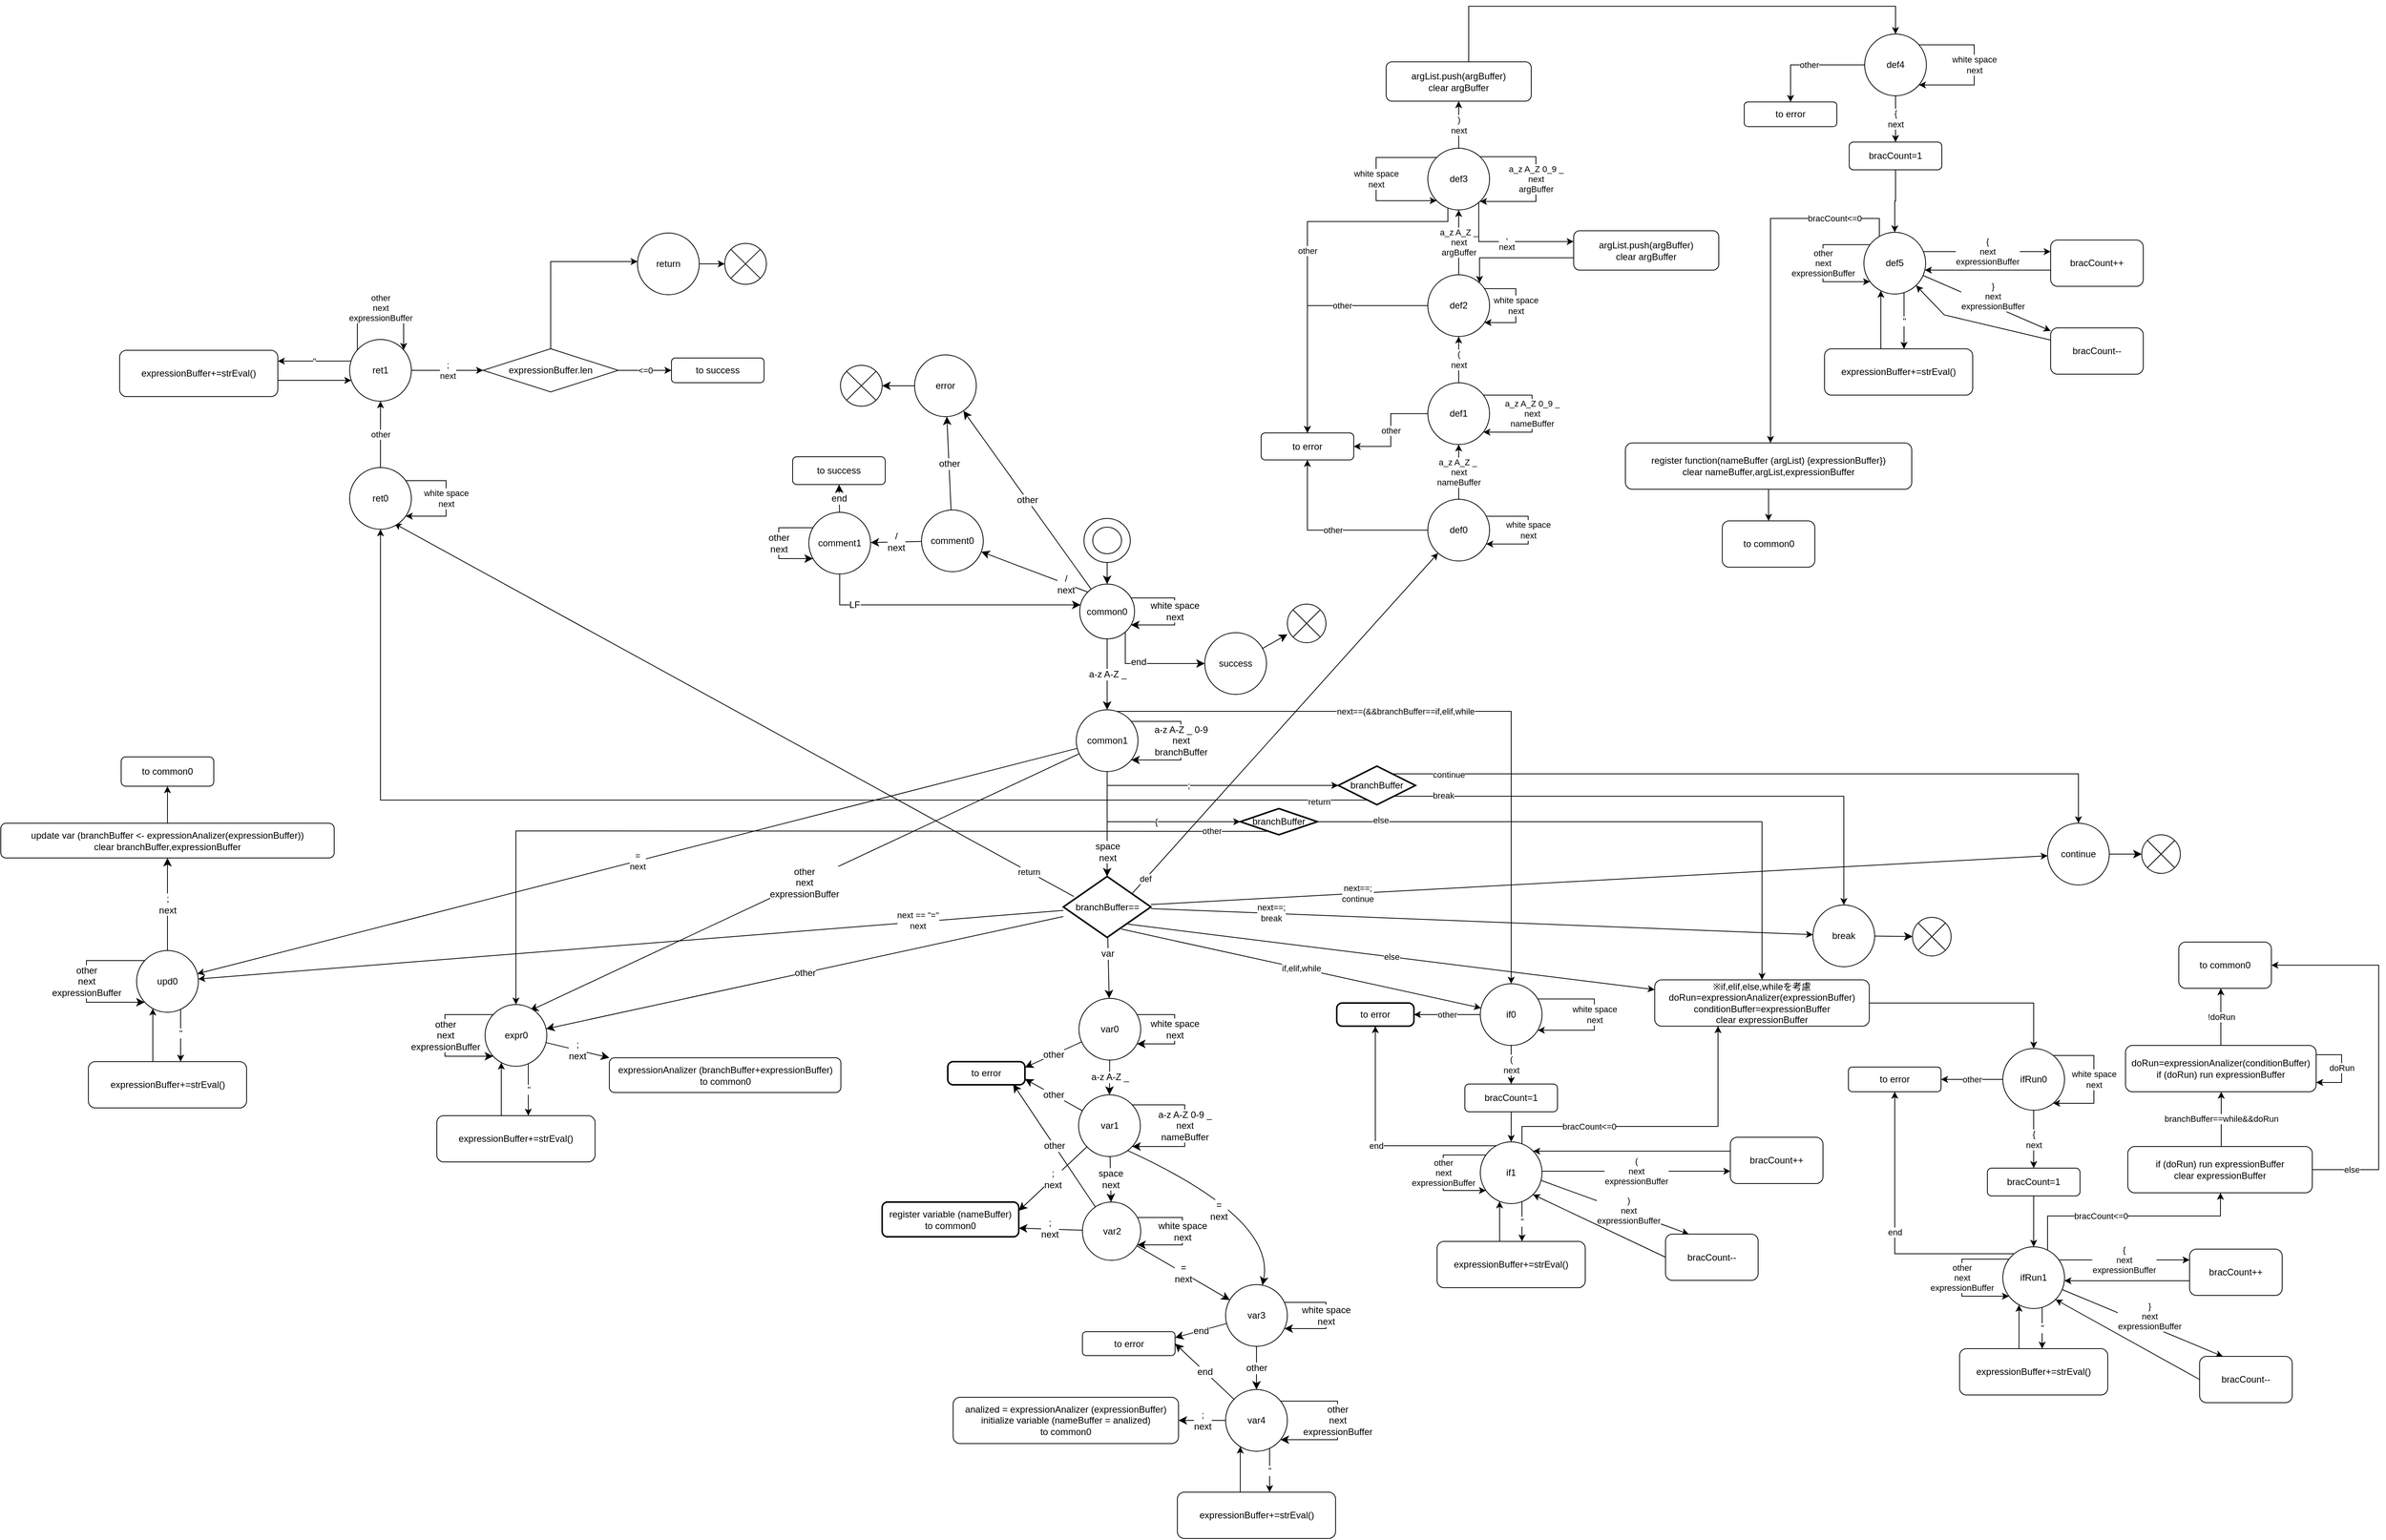 <mxfile version="24.7.8">
  <diagram name="ページ1" id="jkC7DBFYIMHmfHFSw2ls">
    <mxGraphModel dx="3165" dy="2970" grid="0" gridSize="10" guides="1" tooltips="1" connect="1" arrows="1" fold="1" page="0" pageScale="1" pageWidth="827" pageHeight="1169" math="0" shadow="0">
      <root>
        <mxCell id="0" />
        <mxCell id="1" parent="0" />
        <mxCell id="uNL0XxB8N9niCBaAOZDF-7" value="a-z A-Z _" style="edgeStyle=none;curved=1;rounded=0;orthogonalLoop=1;jettySize=auto;html=1;fontSize=12;startSize=8;endSize=8;" parent="1" source="uNL0XxB8N9niCBaAOZDF-1" target="uNL0XxB8N9niCBaAOZDF-6" edge="1">
          <mxGeometry relative="1" as="geometry" />
        </mxCell>
        <mxCell id="uNL0XxB8N9niCBaAOZDF-9" value="other" style="edgeStyle=none;curved=1;rounded=0;orthogonalLoop=1;jettySize=auto;html=1;fontSize=12;startSize=8;endSize=8;" parent="1" source="uNL0XxB8N9niCBaAOZDF-1" target="uNL0XxB8N9niCBaAOZDF-8" edge="1">
          <mxGeometry relative="1" as="geometry" />
        </mxCell>
        <mxCell id="uNL0XxB8N9niCBaAOZDF-50" value="end" style="edgeStyle=orthogonalEdgeStyle;rounded=0;orthogonalLoop=1;jettySize=auto;html=1;fontSize=12;startSize=8;endSize=8;entryX=0;entryY=0.5;entryDx=0;entryDy=0;" parent="1" source="uNL0XxB8N9niCBaAOZDF-1" target="uNL0XxB8N9niCBaAOZDF-51" edge="1">
          <mxGeometry x="-0.197" y="2" relative="1" as="geometry">
            <mxPoint x="155" y="123" as="targetPoint" />
            <Array as="points">
              <mxPoint x="13" y="133" />
            </Array>
            <mxPoint as="offset" />
          </mxGeometry>
        </mxCell>
        <mxCell id="uNL0XxB8N9niCBaAOZDF-58" value="/&lt;br&gt;next" style="edgeStyle=none;curved=1;rounded=0;orthogonalLoop=1;jettySize=auto;html=1;fontSize=12;startSize=8;endSize=8;exitX=0;exitY=0;exitDx=0;exitDy=0;" parent="1" source="uNL0XxB8N9niCBaAOZDF-1" target="uNL0XxB8N9niCBaAOZDF-57" edge="1">
          <mxGeometry x="-0.582" y="1" relative="1" as="geometry">
            <mxPoint x="1" as="offset" />
          </mxGeometry>
        </mxCell>
        <mxCell id="uNL0XxB8N9niCBaAOZDF-1" value="common0" style="ellipse;whiteSpace=wrap;html=1;aspect=fixed;" parent="1" vertex="1">
          <mxGeometry x="-46" y="30" width="71" height="71" as="geometry" />
        </mxCell>
        <mxCell id="uNL0XxB8N9niCBaAOZDF-2" style="edgeStyle=none;curved=1;rounded=0;orthogonalLoop=1;jettySize=auto;html=1;entryX=1;entryY=0.5;entryDx=0;entryDy=0;fontSize=12;startSize=8;endSize=8;" parent="1" source="uNL0XxB8N9niCBaAOZDF-1" target="uNL0XxB8N9niCBaAOZDF-1" edge="1">
          <mxGeometry relative="1" as="geometry" />
        </mxCell>
        <mxCell id="uNL0XxB8N9niCBaAOZDF-5" value="white space&lt;br&gt;next" style="edgeStyle=orthogonalEdgeStyle;rounded=0;orthogonalLoop=1;jettySize=auto;html=1;fontSize=12;startSize=8;endSize=8;" parent="1" source="uNL0XxB8N9niCBaAOZDF-1" target="uNL0XxB8N9niCBaAOZDF-1" edge="1">
          <mxGeometry relative="1" as="geometry">
            <Array as="points">
              <mxPoint x="77" y="83" />
            </Array>
          </mxGeometry>
        </mxCell>
        <mxCell id="uNL0XxB8N9niCBaAOZDF-12" value="other&lt;br&gt;next&lt;br&gt;expressionBuffer" style="edgeStyle=none;curved=1;rounded=0;orthogonalLoop=1;jettySize=auto;html=1;fontSize=12;startSize=8;endSize=8;entryX=0.725;entryY=0.1;entryDx=0;entryDy=0;entryPerimeter=0;" parent="1" source="uNL0XxB8N9niCBaAOZDF-6" target="uNL0XxB8N9niCBaAOZDF-56" edge="1">
          <mxGeometry relative="1" as="geometry" />
        </mxCell>
        <mxCell id="uNL0XxB8N9niCBaAOZDF-19" value="space&lt;br&gt;next" style="edgeStyle=none;curved=1;rounded=0;orthogonalLoop=1;jettySize=auto;html=1;fontSize=12;startSize=8;endSize=8;entryX=0.5;entryY=0;entryDx=0;entryDy=0;entryPerimeter=0;" parent="1" source="uNL0XxB8N9niCBaAOZDF-6" target="uNL0XxB8N9niCBaAOZDF-20" edge="1">
          <mxGeometry x="0.529" relative="1" as="geometry">
            <mxPoint x="-10.25" y="317" as="targetPoint" />
            <mxPoint as="offset" />
          </mxGeometry>
        </mxCell>
        <mxCell id="b2e5XpM2e_VBH4c9PTkn-98" value="=&lt;div&gt;next&lt;/div&gt;" style="rounded=0;orthogonalLoop=1;jettySize=auto;html=1;" parent="1" source="uNL0XxB8N9niCBaAOZDF-6" target="b2e5XpM2e_VBH4c9PTkn-92" edge="1">
          <mxGeometry relative="1" as="geometry" />
        </mxCell>
        <mxCell id="b2e5XpM2e_VBH4c9PTkn-163" value="{" style="rounded=0;orthogonalLoop=1;jettySize=auto;html=1;exitX=0.5;exitY=1;exitDx=0;exitDy=0;entryX=0;entryY=0.5;entryDx=0;entryDy=0;entryPerimeter=0;edgeStyle=orthogonalEdgeStyle;" parent="1" source="uNL0XxB8N9niCBaAOZDF-6" target="b2e5XpM2e_VBH4c9PTkn-162" edge="1">
          <mxGeometry x="0.077" relative="1" as="geometry">
            <Array as="points">
              <mxPoint x="-10" y="338" />
            </Array>
            <mxPoint as="offset" />
          </mxGeometry>
        </mxCell>
        <mxCell id="b2e5XpM2e_VBH4c9PTkn-171" value=";" style="edgeStyle=orthogonalEdgeStyle;rounded=0;orthogonalLoop=1;jettySize=auto;html=1;" parent="1" source="uNL0XxB8N9niCBaAOZDF-6" target="b2e5XpM2e_VBH4c9PTkn-170" edge="1">
          <mxGeometry x="-0.222" relative="1" as="geometry">
            <Array as="points">
              <mxPoint x="-10" y="291" />
            </Array>
            <mxPoint as="offset" />
          </mxGeometry>
        </mxCell>
        <mxCell id="b2e5XpM2e_VBH4c9PTkn-174" value="next==(&amp;amp;&amp;amp;branchBuffer==if,elif,while" style="edgeStyle=orthogonalEdgeStyle;rounded=0;orthogonalLoop=1;jettySize=auto;html=1;" parent="1" source="uNL0XxB8N9niCBaAOZDF-6" target="b2e5XpM2e_VBH4c9PTkn-1" edge="1">
          <mxGeometry x="-0.133" relative="1" as="geometry">
            <Array as="points">
              <mxPoint x="513" y="195" />
            </Array>
            <mxPoint as="offset" />
          </mxGeometry>
        </mxCell>
        <mxCell id="uNL0XxB8N9niCBaAOZDF-6" value="common1" style="ellipse;whiteSpace=wrap;html=1;aspect=fixed;" parent="1" vertex="1">
          <mxGeometry x="-50.5" y="193" width="80" height="80" as="geometry" />
        </mxCell>
        <mxCell id="uNL0XxB8N9niCBaAOZDF-8" value="error" style="ellipse;whiteSpace=wrap;html=1;aspect=fixed;" parent="1" vertex="1">
          <mxGeometry x="-260" y="-267" width="80" height="80" as="geometry" />
        </mxCell>
        <mxCell id="uNL0XxB8N9niCBaAOZDF-10" value="a-z A-Z _ 0-9&lt;br&gt;next&lt;br&gt;branchBuffer" style="edgeStyle=orthogonalEdgeStyle;rounded=0;orthogonalLoop=1;jettySize=auto;html=1;fontSize=12;startSize=8;endSize=8;" parent="1" source="uNL0XxB8N9niCBaAOZDF-6" target="uNL0XxB8N9niCBaAOZDF-6" edge="1">
          <mxGeometry relative="1" as="geometry">
            <Array as="points">
              <mxPoint x="85" y="258" />
            </Array>
          </mxGeometry>
        </mxCell>
        <mxCell id="uNL0XxB8N9niCBaAOZDF-15" style="edgeStyle=none;curved=1;rounded=0;orthogonalLoop=1;jettySize=auto;html=1;entryX=0.5;entryY=0;entryDx=0;entryDy=0;fontSize=12;startSize=8;endSize=8;" parent="1" source="uNL0XxB8N9niCBaAOZDF-13" target="uNL0XxB8N9niCBaAOZDF-1" edge="1">
          <mxGeometry relative="1" as="geometry" />
        </mxCell>
        <mxCell id="uNL0XxB8N9niCBaAOZDF-13" value="" style="verticalLabelPosition=bottom;verticalAlign=top;html=1;shape=mxgraph.basic.donut;dx=11.29;" parent="1" vertex="1">
          <mxGeometry x="-40.5" y="-55" width="60" height="57" as="geometry" />
        </mxCell>
        <mxCell id="uNL0XxB8N9niCBaAOZDF-16" value="" style="verticalLabelPosition=bottom;verticalAlign=top;html=1;shape=mxgraph.flowchart.or;" parent="1" vertex="1">
          <mxGeometry x="-356" y="-253.5" width="54" height="53" as="geometry" />
        </mxCell>
        <mxCell id="uNL0XxB8N9niCBaAOZDF-17" style="edgeStyle=none;curved=1;rounded=0;orthogonalLoop=1;jettySize=auto;html=1;entryX=1;entryY=0.5;entryDx=0;entryDy=0;entryPerimeter=0;fontSize=12;startSize=8;endSize=8;" parent="1" source="uNL0XxB8N9niCBaAOZDF-8" target="uNL0XxB8N9niCBaAOZDF-16" edge="1">
          <mxGeometry relative="1" as="geometry" />
        </mxCell>
        <mxCell id="uNL0XxB8N9niCBaAOZDF-22" style="edgeStyle=none;curved=1;rounded=0;orthogonalLoop=1;jettySize=auto;html=1;fontSize=12;startSize=8;endSize=8;" parent="1" source="uNL0XxB8N9niCBaAOZDF-20" target="uNL0XxB8N9niCBaAOZDF-21" edge="1">
          <mxGeometry relative="1" as="geometry" />
        </mxCell>
        <mxCell id="uNL0XxB8N9niCBaAOZDF-23" value="var" style="edgeLabel;html=1;align=center;verticalAlign=middle;resizable=0;points=[];fontSize=12;" parent="uNL0XxB8N9niCBaAOZDF-22" vertex="1" connectable="0">
          <mxGeometry x="-0.475" y="-1" relative="1" as="geometry">
            <mxPoint as="offset" />
          </mxGeometry>
        </mxCell>
        <mxCell id="uNL0XxB8N9niCBaAOZDF-55" value="other" style="edgeStyle=none;curved=1;rounded=0;orthogonalLoop=1;jettySize=auto;html=1;fontSize=12;startSize=8;endSize=8;" parent="1" source="uNL0XxB8N9niCBaAOZDF-20" target="uNL0XxB8N9niCBaAOZDF-56" edge="1">
          <mxGeometry relative="1" as="geometry">
            <mxPoint x="-461" y="528.922" as="targetPoint" />
          </mxGeometry>
        </mxCell>
        <mxCell id="b2e5XpM2e_VBH4c9PTkn-2" value="if,elif,while" style="rounded=0;orthogonalLoop=1;jettySize=auto;html=1;exitX=0.661;exitY=0.863;exitDx=0;exitDy=0;exitPerimeter=0;" parent="1" target="b2e5XpM2e_VBH4c9PTkn-1" edge="1" source="uNL0XxB8N9niCBaAOZDF-20">
          <mxGeometry relative="1" as="geometry">
            <mxPoint x="47.25" y="400.163" as="sourcePoint" />
            <mxPoint x="467.907" y="534.796" as="targetPoint" />
          </mxGeometry>
        </mxCell>
        <mxCell id="b2e5XpM2e_VBH4c9PTkn-36" value="else" style="rounded=0;orthogonalLoop=1;jettySize=auto;html=1;exitX=0.737;exitY=0.782;exitDx=0;exitDy=0;exitPerimeter=0;" parent="1" source="uNL0XxB8N9niCBaAOZDF-20" target="b2e5XpM2e_VBH4c9PTkn-30" edge="1">
          <mxGeometry relative="1" as="geometry">
            <mxPoint x="-27.0" y="487.998" as="sourcePoint" />
            <mxPoint x="712.75" y="569.05" as="targetPoint" />
          </mxGeometry>
        </mxCell>
        <mxCell id="b2e5XpM2e_VBH4c9PTkn-97" value="next == &quot;=&quot;&lt;br&gt;next" style="rounded=0;orthogonalLoop=1;jettySize=auto;html=1;" parent="1" source="uNL0XxB8N9niCBaAOZDF-20" target="b2e5XpM2e_VBH4c9PTkn-92" edge="1">
          <mxGeometry x="-0.663" y="-2" relative="1" as="geometry">
            <mxPoint as="offset" />
          </mxGeometry>
        </mxCell>
        <mxCell id="b2e5XpM2e_VBH4c9PTkn-146" value="next==;&lt;br&gt;break" style="rounded=0;orthogonalLoop=1;jettySize=auto;html=1;" parent="1" source="uNL0XxB8N9niCBaAOZDF-20" target="b2e5XpM2e_VBH4c9PTkn-151" edge="1">
          <mxGeometry x="-0.64" y="2" relative="1" as="geometry">
            <mxPoint x="2671" y="655.571" as="targetPoint" />
            <mxPoint x="1" y="1" as="offset" />
          </mxGeometry>
        </mxCell>
        <mxCell id="b2e5XpM2e_VBH4c9PTkn-157" value="next==;&lt;br&gt;continue" style="rounded=0;orthogonalLoop=1;jettySize=auto;html=1;" parent="1" source="uNL0XxB8N9niCBaAOZDF-20" target="b2e5XpM2e_VBH4c9PTkn-154" edge="1">
          <mxGeometry x="-0.538" relative="1" as="geometry">
            <mxPoint x="-1" as="offset" />
          </mxGeometry>
        </mxCell>
        <mxCell id="p_HAN9mhBNZrUrPbnZEE-9" value="def" style="rounded=0;orthogonalLoop=1;jettySize=auto;html=1;exitX=0.783;exitY=0.284;exitDx=0;exitDy=0;exitPerimeter=0;" parent="1" source="uNL0XxB8N9niCBaAOZDF-20" target="p_HAN9mhBNZrUrPbnZEE-8" edge="1">
          <mxGeometry x="-0.914" relative="1" as="geometry">
            <mxPoint as="offset" />
          </mxGeometry>
        </mxCell>
        <mxCell id="T3mOjb9JRsH7quLJra8L-2" value="return" style="rounded=0;orthogonalLoop=1;jettySize=auto;html=1;exitX=0.12;exitY=0.329;exitDx=0;exitDy=0;exitPerimeter=0;entryX=0.725;entryY=0.908;entryDx=0;entryDy=0;entryPerimeter=0;" parent="1" source="uNL0XxB8N9niCBaAOZDF-20" target="T3mOjb9JRsH7quLJra8L-1" edge="1">
          <mxGeometry x="-0.87" y="1" relative="1" as="geometry">
            <mxPoint y="-1" as="offset" />
          </mxGeometry>
        </mxCell>
        <mxCell id="uNL0XxB8N9niCBaAOZDF-20" value="branchBuffer==" style="strokeWidth=2;html=1;shape=mxgraph.flowchart.decision;whiteSpace=wrap;" parent="1" vertex="1">
          <mxGeometry x="-67.25" y="409" width="113.5" height="79" as="geometry" />
        </mxCell>
        <mxCell id="uNL0XxB8N9niCBaAOZDF-26" value="a-z A-Z _" style="edgeStyle=none;curved=1;rounded=0;orthogonalLoop=1;jettySize=auto;html=1;entryX=0.5;entryY=0;entryDx=0;entryDy=0;fontSize=12;startSize=8;endSize=8;" parent="1" source="uNL0XxB8N9niCBaAOZDF-21" target="uNL0XxB8N9niCBaAOZDF-25" edge="1">
          <mxGeometry relative="1" as="geometry" />
        </mxCell>
        <mxCell id="uNL0XxB8N9niCBaAOZDF-29" value="other" style="edgeStyle=none;curved=1;rounded=0;orthogonalLoop=1;jettySize=auto;html=1;fontSize=12;startSize=8;endSize=8;entryX=1;entryY=0.25;entryDx=0;entryDy=0;" parent="1" source="uNL0XxB8N9niCBaAOZDF-21" target="uNL0XxB8N9niCBaAOZDF-28" edge="1">
          <mxGeometry relative="1" as="geometry" />
        </mxCell>
        <mxCell id="uNL0XxB8N9niCBaAOZDF-21" value="var0" style="ellipse;whiteSpace=wrap;html=1;aspect=fixed;" parent="1" vertex="1">
          <mxGeometry x="-47" y="567" width="80" height="80" as="geometry" />
        </mxCell>
        <mxCell id="uNL0XxB8N9niCBaAOZDF-24" value="white space&lt;br&gt;next" style="edgeStyle=orthogonalEdgeStyle;rounded=0;orthogonalLoop=1;jettySize=auto;html=1;fontSize=12;startSize=8;endSize=8;" parent="1" source="uNL0XxB8N9niCBaAOZDF-21" target="uNL0XxB8N9niCBaAOZDF-21" edge="1">
          <mxGeometry relative="1" as="geometry">
            <Array as="points">
              <mxPoint x="77" y="626" />
            </Array>
          </mxGeometry>
        </mxCell>
        <mxCell id="uNL0XxB8N9niCBaAOZDF-31" value="other" style="edgeStyle=none;curved=1;rounded=0;orthogonalLoop=1;jettySize=auto;html=1;fontSize=12;startSize=8;endSize=8;entryX=1;entryY=0.75;entryDx=0;entryDy=0;" parent="1" source="uNL0XxB8N9niCBaAOZDF-25" target="uNL0XxB8N9niCBaAOZDF-28" edge="1">
          <mxGeometry relative="1" as="geometry" />
        </mxCell>
        <mxCell id="uNL0XxB8N9niCBaAOZDF-33" value=";&lt;div&gt;next&lt;/div&gt;" style="edgeStyle=none;curved=1;rounded=0;orthogonalLoop=1;jettySize=auto;html=1;fontSize=12;startSize=8;endSize=8;entryX=1;entryY=0.25;entryDx=0;entryDy=0;" parent="1" source="uNL0XxB8N9niCBaAOZDF-25" target="uNL0XxB8N9niCBaAOZDF-32" edge="1">
          <mxGeometry relative="1" as="geometry" />
        </mxCell>
        <mxCell id="uNL0XxB8N9niCBaAOZDF-42" value="=&lt;div&gt;next&lt;/div&gt;" style="edgeStyle=none;curved=1;rounded=0;orthogonalLoop=1;jettySize=auto;html=1;fontSize=12;startSize=8;endSize=8;exitX=0.783;exitY=0.898;exitDx=0;exitDy=0;exitPerimeter=0;" parent="1" source="uNL0XxB8N9niCBaAOZDF-25" target="uNL0XxB8N9niCBaAOZDF-40" edge="1">
          <mxGeometry x="-0.064" y="-22" relative="1" as="geometry">
            <Array as="points">
              <mxPoint x="208" y="852" />
            </Array>
            <mxPoint as="offset" />
          </mxGeometry>
        </mxCell>
        <mxCell id="uNL0XxB8N9niCBaAOZDF-25" value="var1" style="ellipse;whiteSpace=wrap;html=1;aspect=fixed;" parent="1" vertex="1">
          <mxGeometry x="-47.5" y="692" width="80" height="80" as="geometry" />
        </mxCell>
        <mxCell id="uNL0XxB8N9niCBaAOZDF-28" value="to error" style="rounded=1;whiteSpace=wrap;html=1;absoluteArcSize=1;arcSize=14;strokeWidth=2;" parent="1" vertex="1">
          <mxGeometry x="-217" y="649" width="100" height="30" as="geometry" />
        </mxCell>
        <mxCell id="uNL0XxB8N9niCBaAOZDF-30" value="a-z A-Z 0-9 _&lt;br&gt;next&lt;br&gt;nameBuffer" style="edgeStyle=orthogonalEdgeStyle;rounded=0;orthogonalLoop=1;jettySize=auto;html=1;fontSize=12;startSize=8;endSize=8;" parent="1" source="uNL0XxB8N9niCBaAOZDF-25" target="uNL0XxB8N9niCBaAOZDF-25" edge="1">
          <mxGeometry relative="1" as="geometry">
            <Array as="points">
              <mxPoint x="90" y="759" />
            </Array>
          </mxGeometry>
        </mxCell>
        <mxCell id="uNL0XxB8N9niCBaAOZDF-32" value="register variable (nameBuffer)&lt;br&gt;to common0" style="rounded=1;whiteSpace=wrap;html=1;absoluteArcSize=1;arcSize=14;strokeWidth=2;" parent="1" vertex="1">
          <mxGeometry x="-302" y="831" width="177" height="45" as="geometry" />
        </mxCell>
        <mxCell id="uNL0XxB8N9niCBaAOZDF-36" style="edgeStyle=none;curved=1;rounded=0;orthogonalLoop=1;jettySize=auto;html=1;entryX=1;entryY=0.75;entryDx=0;entryDy=0;fontSize=12;startSize=8;endSize=8;" parent="1" source="uNL0XxB8N9niCBaAOZDF-34" target="uNL0XxB8N9niCBaAOZDF-32" edge="1">
          <mxGeometry relative="1" as="geometry" />
        </mxCell>
        <mxCell id="uNL0XxB8N9niCBaAOZDF-37" value=";&lt;div&gt;next&lt;/div&gt;" style="edgeLabel;html=1;align=center;verticalAlign=middle;resizable=0;points=[];fontSize=12;" parent="uNL0XxB8N9niCBaAOZDF-36" vertex="1" connectable="0">
          <mxGeometry x="0.047" y="-1" relative="1" as="geometry">
            <mxPoint as="offset" />
          </mxGeometry>
        </mxCell>
        <mxCell id="uNL0XxB8N9niCBaAOZDF-41" value="=&lt;div&gt;next&lt;/div&gt;" style="edgeStyle=none;curved=1;rounded=0;orthogonalLoop=1;jettySize=auto;html=1;fontSize=12;startSize=8;endSize=8;" parent="1" source="uNL0XxB8N9niCBaAOZDF-34" target="uNL0XxB8N9niCBaAOZDF-40" edge="1">
          <mxGeometry relative="1" as="geometry" />
        </mxCell>
        <mxCell id="uNL0XxB8N9niCBaAOZDF-34" value="var2" style="ellipse;whiteSpace=wrap;html=1;aspect=fixed;" parent="1" vertex="1">
          <mxGeometry x="-42.5" y="831" width="75.5" height="75.5" as="geometry" />
        </mxCell>
        <mxCell id="uNL0XxB8N9niCBaAOZDF-35" value="space&lt;br&gt;next" style="edgeStyle=none;curved=1;rounded=0;orthogonalLoop=1;jettySize=auto;html=1;fontSize=12;startSize=8;endSize=8;" parent="1" source="uNL0XxB8N9niCBaAOZDF-25" target="uNL0XxB8N9niCBaAOZDF-34" edge="1">
          <mxGeometry relative="1" as="geometry" />
        </mxCell>
        <mxCell id="uNL0XxB8N9niCBaAOZDF-38" value="white space&lt;br&gt;next" style="edgeStyle=orthogonalEdgeStyle;rounded=0;orthogonalLoop=1;jettySize=auto;html=1;fontSize=12;startSize=8;endSize=8;" parent="1" source="uNL0XxB8N9niCBaAOZDF-34" target="uNL0XxB8N9niCBaAOZDF-34" edge="1">
          <mxGeometry relative="1" as="geometry">
            <Array as="points">
              <mxPoint x="87" y="851" />
            </Array>
          </mxGeometry>
        </mxCell>
        <mxCell id="uNL0XxB8N9niCBaAOZDF-39" value="other" style="edgeStyle=none;curved=1;rounded=0;orthogonalLoop=1;jettySize=auto;html=1;entryX=0.847;entryY=0.971;entryDx=0;entryDy=0;entryPerimeter=0;fontSize=12;startSize=8;endSize=8;" parent="1" source="uNL0XxB8N9niCBaAOZDF-34" target="uNL0XxB8N9niCBaAOZDF-28" edge="1">
          <mxGeometry relative="1" as="geometry" />
        </mxCell>
        <mxCell id="uNL0XxB8N9niCBaAOZDF-45" value="other" style="edgeStyle=none;curved=1;rounded=0;orthogonalLoop=1;jettySize=auto;html=1;fontSize=12;startSize=8;endSize=8;" parent="1" source="uNL0XxB8N9niCBaAOZDF-40" target="uNL0XxB8N9niCBaAOZDF-44" edge="1">
          <mxGeometry relative="1" as="geometry" />
        </mxCell>
        <mxCell id="uNL0XxB8N9niCBaAOZDF-77" value="end" style="edgeStyle=none;curved=1;rounded=0;orthogonalLoop=1;jettySize=auto;html=1;entryX=1;entryY=0.25;entryDx=0;entryDy=0;fontSize=12;startSize=8;endSize=8;" parent="1" source="uNL0XxB8N9niCBaAOZDF-40" target="uNL0XxB8N9niCBaAOZDF-74" edge="1">
          <mxGeometry relative="1" as="geometry" />
        </mxCell>
        <mxCell id="uNL0XxB8N9niCBaAOZDF-40" value="var3" style="ellipse;whiteSpace=wrap;html=1;aspect=fixed;" parent="1" vertex="1">
          <mxGeometry x="143" y="938" width="80" height="80" as="geometry" />
        </mxCell>
        <mxCell id="uNL0XxB8N9niCBaAOZDF-43" value="white space&lt;div&gt;next&lt;/div&gt;" style="edgeStyle=orthogonalEdgeStyle;rounded=0;orthogonalLoop=1;jettySize=auto;html=1;fontSize=12;startSize=8;endSize=8;" parent="1" source="uNL0XxB8N9niCBaAOZDF-40" target="uNL0XxB8N9niCBaAOZDF-40" edge="1">
          <mxGeometry relative="1" as="geometry">
            <Array as="points">
              <mxPoint x="273" y="995" />
            </Array>
          </mxGeometry>
        </mxCell>
        <mxCell id="uNL0XxB8N9niCBaAOZDF-48" value=";&lt;br&gt;next" style="edgeStyle=none;curved=1;rounded=0;orthogonalLoop=1;jettySize=auto;html=1;entryX=1;entryY=0.5;entryDx=0;entryDy=0;fontSize=12;startSize=8;endSize=8;" parent="1" source="uNL0XxB8N9niCBaAOZDF-44" target="uNL0XxB8N9niCBaAOZDF-47" edge="1">
          <mxGeometry relative="1" as="geometry" />
        </mxCell>
        <mxCell id="uNL0XxB8N9niCBaAOZDF-78" value="end" style="edgeStyle=none;curved=1;rounded=0;orthogonalLoop=1;jettySize=auto;html=1;entryX=1;entryY=0.5;entryDx=0;entryDy=0;fontSize=12;startSize=8;endSize=8;" parent="1" source="uNL0XxB8N9niCBaAOZDF-44" target="uNL0XxB8N9niCBaAOZDF-74" edge="1">
          <mxGeometry relative="1" as="geometry" />
        </mxCell>
        <mxCell id="IE6CmA28iEt-44RC8jTr-15" value="&quot;" style="edgeStyle=orthogonalEdgeStyle;rounded=0;orthogonalLoop=1;jettySize=auto;html=1;" edge="1" parent="1" source="uNL0XxB8N9niCBaAOZDF-44" target="IE6CmA28iEt-44RC8jTr-14">
          <mxGeometry relative="1" as="geometry">
            <Array as="points">
              <mxPoint x="200" y="1181" />
              <mxPoint x="200" y="1181" />
            </Array>
          </mxGeometry>
        </mxCell>
        <mxCell id="uNL0XxB8N9niCBaAOZDF-44" value="var4" style="ellipse;whiteSpace=wrap;html=1;aspect=fixed;" parent="1" vertex="1">
          <mxGeometry x="143" y="1074" width="80" height="80" as="geometry" />
        </mxCell>
        <mxCell id="uNL0XxB8N9niCBaAOZDF-46" value="other&lt;br&gt;next&lt;br&gt;&lt;div&gt;expressionBuffer&lt;/div&gt;" style="edgeStyle=orthogonalEdgeStyle;rounded=0;orthogonalLoop=1;jettySize=auto;html=1;fontSize=12;startSize=8;endSize=8;" parent="1" source="uNL0XxB8N9niCBaAOZDF-44" target="uNL0XxB8N9niCBaAOZDF-44" edge="1">
          <mxGeometry relative="1" as="geometry">
            <Array as="points">
              <mxPoint x="288" y="1139" />
            </Array>
            <mxPoint as="offset" />
          </mxGeometry>
        </mxCell>
        <mxCell id="uNL0XxB8N9niCBaAOZDF-47" value="analized = expressionAnalizer (expressionBuffer)&lt;br&gt;initialize variable (nameBuffer = analized)&lt;br&gt;to common0" style="rounded=1;whiteSpace=wrap;html=1;" parent="1" vertex="1">
          <mxGeometry x="-210" y="1084" width="292" height="60" as="geometry" />
        </mxCell>
        <mxCell id="uNL0XxB8N9niCBaAOZDF-53" style="edgeStyle=none;curved=1;rounded=0;orthogonalLoop=1;jettySize=auto;html=1;fontSize=12;startSize=8;endSize=8;" parent="1" source="uNL0XxB8N9niCBaAOZDF-51" target="uNL0XxB8N9niCBaAOZDF-52" edge="1">
          <mxGeometry relative="1" as="geometry" />
        </mxCell>
        <mxCell id="uNL0XxB8N9niCBaAOZDF-51" value="success" style="ellipse;whiteSpace=wrap;html=1;aspect=fixed;" parent="1" vertex="1">
          <mxGeometry x="116" y="93" width="80" height="80" as="geometry" />
        </mxCell>
        <mxCell id="uNL0XxB8N9niCBaAOZDF-52" value="" style="verticalLabelPosition=bottom;verticalAlign=top;html=1;shape=mxgraph.flowchart.or;" parent="1" vertex="1">
          <mxGeometry x="223" y="56" width="50" height="50" as="geometry" />
        </mxCell>
        <mxCell id="uNL0XxB8N9niCBaAOZDF-84" value=";&lt;div&gt;next&lt;/div&gt;" style="edgeStyle=none;curved=1;rounded=0;orthogonalLoop=1;jettySize=auto;html=1;fontSize=12;startSize=8;endSize=8;entryX=0;entryY=0;entryDx=0;entryDy=0;" parent="1" source="uNL0XxB8N9niCBaAOZDF-56" target="uNL0XxB8N9niCBaAOZDF-83" edge="1">
          <mxGeometry relative="1" as="geometry">
            <mxPoint x="-661.5" y="612" as="targetPoint" />
          </mxGeometry>
        </mxCell>
        <mxCell id="uNL0XxB8N9niCBaAOZDF-56" value="expr0" style="ellipse;whiteSpace=wrap;html=1;aspect=fixed;" parent="1" vertex="1">
          <mxGeometry x="-816.5" y="575" width="80" height="80" as="geometry" />
        </mxCell>
        <mxCell id="uNL0XxB8N9niCBaAOZDF-61" value="other" style="edgeStyle=none;curved=1;rounded=0;orthogonalLoop=1;jettySize=auto;html=1;fontSize=12;startSize=8;endSize=8;" parent="1" source="uNL0XxB8N9niCBaAOZDF-57" target="uNL0XxB8N9niCBaAOZDF-8" edge="1">
          <mxGeometry relative="1" as="geometry" />
        </mxCell>
        <mxCell id="uNL0XxB8N9niCBaAOZDF-62" value="/&lt;br&gt;next" style="edgeStyle=none;curved=1;rounded=0;orthogonalLoop=1;jettySize=auto;html=1;fontSize=12;startSize=8;endSize=8;" parent="1" source="uNL0XxB8N9niCBaAOZDF-57" target="uNL0XxB8N9niCBaAOZDF-60" edge="1">
          <mxGeometry relative="1" as="geometry" />
        </mxCell>
        <mxCell id="uNL0XxB8N9niCBaAOZDF-57" value="comment0" style="ellipse;whiteSpace=wrap;html=1;aspect=fixed;" parent="1" vertex="1">
          <mxGeometry x="-251" y="-66" width="80" height="80" as="geometry" />
        </mxCell>
        <mxCell id="uNL0XxB8N9niCBaAOZDF-65" value="LF" style="edgeStyle=orthogonalEdgeStyle;rounded=0;orthogonalLoop=1;jettySize=auto;html=1;fontSize=12;startSize=8;endSize=8;" parent="1" source="uNL0XxB8N9niCBaAOZDF-60" target="uNL0XxB8N9niCBaAOZDF-1" edge="1">
          <mxGeometry x="-0.666" relative="1" as="geometry">
            <Array as="points">
              <mxPoint x="-357" y="57" />
            </Array>
            <mxPoint as="offset" />
            <mxPoint x="-44" y="57" as="targetPoint" />
          </mxGeometry>
        </mxCell>
        <mxCell id="uNL0XxB8N9niCBaAOZDF-76" value="end" style="edgeStyle=none;curved=1;rounded=0;orthogonalLoop=1;jettySize=auto;html=1;fontSize=12;startSize=8;endSize=8;" parent="1" source="uNL0XxB8N9niCBaAOZDF-60" target="FrpmsNkqK2XCQaNXBgTS-1" edge="1">
          <mxGeometry relative="1" as="geometry" />
        </mxCell>
        <mxCell id="uNL0XxB8N9niCBaAOZDF-60" value="comment1" style="ellipse;whiteSpace=wrap;html=1;aspect=fixed;" parent="1" vertex="1">
          <mxGeometry x="-397" y="-63" width="80" height="80" as="geometry" />
        </mxCell>
        <mxCell id="uNL0XxB8N9niCBaAOZDF-64" value="other&lt;br&gt;next" style="edgeStyle=orthogonalEdgeStyle;rounded=0;orthogonalLoop=1;jettySize=auto;html=1;fontSize=12;startSize=8;endSize=8;" parent="1" source="uNL0XxB8N9niCBaAOZDF-60" target="uNL0XxB8N9niCBaAOZDF-60" edge="1">
          <mxGeometry relative="1" as="geometry">
            <Array as="points">
              <mxPoint x="-436" y="-3" />
            </Array>
          </mxGeometry>
        </mxCell>
        <mxCell id="uNL0XxB8N9niCBaAOZDF-66" value="other&lt;br&gt;next&lt;br&gt;expressionBuffer" style="edgeStyle=orthogonalEdgeStyle;rounded=0;orthogonalLoop=1;jettySize=auto;html=1;fontSize=12;startSize=8;endSize=8;" parent="1" source="uNL0XxB8N9niCBaAOZDF-56" target="uNL0XxB8N9niCBaAOZDF-56" edge="1">
          <mxGeometry relative="1" as="geometry">
            <Array as="points">
              <mxPoint x="-868.5" y="642" />
            </Array>
          </mxGeometry>
        </mxCell>
        <mxCell id="uNL0XxB8N9niCBaAOZDF-74" value="to error" style="rounded=1;whiteSpace=wrap;html=1;" parent="1" vertex="1">
          <mxGeometry x="-42.5" y="999" width="120" height="31" as="geometry" />
        </mxCell>
        <mxCell id="uNL0XxB8N9niCBaAOZDF-83" value="expressionAnalizer (branchBuffer+&lt;span style=&quot;background-color: initial;&quot;&gt;expressionBuffer)&lt;/span&gt;&lt;div&gt;to common0&lt;/div&gt;" style="rounded=1;whiteSpace=wrap;html=1;" parent="1" vertex="1">
          <mxGeometry x="-655.5" y="644" width="300" height="45" as="geometry" />
        </mxCell>
        <mxCell id="FrpmsNkqK2XCQaNXBgTS-1" value="to success" style="rounded=1;whiteSpace=wrap;html=1;" parent="1" vertex="1">
          <mxGeometry x="-418" y="-135" width="120" height="36" as="geometry" />
        </mxCell>
        <mxCell id="b2e5XpM2e_VBH4c9PTkn-6" value="(&lt;br&gt;next" style="edgeStyle=orthogonalEdgeStyle;rounded=0;orthogonalLoop=1;jettySize=auto;html=1;" parent="1" source="b2e5XpM2e_VBH4c9PTkn-1" target="b2e5XpM2e_VBH4c9PTkn-9" edge="1">
          <mxGeometry relative="1" as="geometry" />
        </mxCell>
        <mxCell id="b2e5XpM2e_VBH4c9PTkn-8" value="other" style="edgeStyle=orthogonalEdgeStyle;rounded=0;orthogonalLoop=1;jettySize=auto;html=1;" parent="1" source="b2e5XpM2e_VBH4c9PTkn-1" target="b2e5XpM2e_VBH4c9PTkn-7" edge="1">
          <mxGeometry relative="1" as="geometry" />
        </mxCell>
        <mxCell id="b2e5XpM2e_VBH4c9PTkn-1" value="if0" style="ellipse;whiteSpace=wrap;html=1;aspect=fixed;" parent="1" vertex="1">
          <mxGeometry x="473" y="548" width="80" height="80" as="geometry" />
        </mxCell>
        <mxCell id="b2e5XpM2e_VBH4c9PTkn-4" value="white space&lt;br&gt;next" style="edgeStyle=orthogonalEdgeStyle;rounded=0;orthogonalLoop=1;jettySize=auto;html=1;" parent="1" source="b2e5XpM2e_VBH4c9PTkn-1" target="b2e5XpM2e_VBH4c9PTkn-1" edge="1">
          <mxGeometry relative="1" as="geometry">
            <Array as="points">
              <mxPoint x="620.75" y="608.28" />
            </Array>
          </mxGeometry>
        </mxCell>
        <mxCell id="b2e5XpM2e_VBH4c9PTkn-12" value="(&lt;div&gt;next&lt;br&gt;&lt;div&gt;expressionBuffer&lt;br&gt;&lt;/div&gt;&lt;/div&gt;" style="edgeStyle=orthogonalEdgeStyle;rounded=0;orthogonalLoop=1;jettySize=auto;html=1;" parent="1" source="b2e5XpM2e_VBH4c9PTkn-5" target="b2e5XpM2e_VBH4c9PTkn-11" edge="1">
          <mxGeometry relative="1" as="geometry">
            <Array as="points">
              <mxPoint x="588" y="791" />
              <mxPoint x="588" y="791" />
            </Array>
          </mxGeometry>
        </mxCell>
        <mxCell id="b2e5XpM2e_VBH4c9PTkn-29" value="bracCount&amp;lt;=0" style="edgeStyle=orthogonalEdgeStyle;rounded=0;orthogonalLoop=1;jettySize=auto;html=1;" parent="1" source="b2e5XpM2e_VBH4c9PTkn-5" target="b2e5XpM2e_VBH4c9PTkn-30" edge="1">
          <mxGeometry x="-0.46" relative="1" as="geometry">
            <Array as="points">
              <mxPoint x="527" y="733" />
              <mxPoint x="781" y="733" />
            </Array>
            <mxPoint as="offset" />
          </mxGeometry>
        </mxCell>
        <mxCell id="IE6CmA28iEt-44RC8jTr-20" value=")&lt;br&gt;next&lt;br&gt;expressionBuffer" style="rounded=0;orthogonalLoop=1;jettySize=auto;html=1;exitX=0.625;exitY=0.013;exitDx=0;exitDy=0;exitPerimeter=0;entryX=0.25;entryY=0;entryDx=0;entryDy=0;" edge="1" parent="1" source="b2e5XpM2e_VBH4c9PTkn-5" target="b2e5XpM2e_VBH4c9PTkn-26">
          <mxGeometry x="0.176" y="2" relative="1" as="geometry">
            <mxPoint as="offset" />
          </mxGeometry>
        </mxCell>
        <mxCell id="IE6CmA28iEt-44RC8jTr-25" value="end" style="edgeStyle=orthogonalEdgeStyle;rounded=0;orthogonalLoop=1;jettySize=auto;html=1;" edge="1" parent="1" source="b2e5XpM2e_VBH4c9PTkn-5" target="b2e5XpM2e_VBH4c9PTkn-7">
          <mxGeometry relative="1" as="geometry">
            <Array as="points">
              <mxPoint x="337" y="758" />
            </Array>
          </mxGeometry>
        </mxCell>
        <mxCell id="b2e5XpM2e_VBH4c9PTkn-5" value="if1" style="ellipse;whiteSpace=wrap;html=1;aspect=fixed;direction=south;" parent="1" vertex="1">
          <mxGeometry x="473" y="753" width="80" height="80" as="geometry" />
        </mxCell>
        <mxCell id="b2e5XpM2e_VBH4c9PTkn-7" value="to error" style="rounded=1;whiteSpace=wrap;html=1;absoluteArcSize=1;arcSize=14;strokeWidth=2;" parent="1" vertex="1">
          <mxGeometry x="287" y="573" width="100" height="30" as="geometry" />
        </mxCell>
        <mxCell id="b2e5XpM2e_VBH4c9PTkn-10" style="edgeStyle=orthogonalEdgeStyle;rounded=0;orthogonalLoop=1;jettySize=auto;html=1;" parent="1" source="b2e5XpM2e_VBH4c9PTkn-9" target="b2e5XpM2e_VBH4c9PTkn-5" edge="1">
          <mxGeometry relative="1" as="geometry" />
        </mxCell>
        <mxCell id="b2e5XpM2e_VBH4c9PTkn-9" value="bracCount=1" style="rounded=1;whiteSpace=wrap;html=1;" parent="1" vertex="1">
          <mxGeometry x="453" y="678" width="120" height="36" as="geometry" />
        </mxCell>
        <mxCell id="b2e5XpM2e_VBH4c9PTkn-13" value="" style="edgeStyle=orthogonalEdgeStyle;rounded=0;orthogonalLoop=1;jettySize=auto;html=1;" parent="1" source="b2e5XpM2e_VBH4c9PTkn-11" target="b2e5XpM2e_VBH4c9PTkn-5" edge="1">
          <mxGeometry relative="1" as="geometry">
            <Array as="points">
              <mxPoint x="684" y="765" />
              <mxPoint x="684" y="765" />
            </Array>
          </mxGeometry>
        </mxCell>
        <mxCell id="b2e5XpM2e_VBH4c9PTkn-11" value="bracCount++" style="rounded=1;whiteSpace=wrap;html=1;" parent="1" vertex="1">
          <mxGeometry x="797" y="747" width="120" height="60" as="geometry" />
        </mxCell>
        <mxCell id="IE6CmA28iEt-44RC8jTr-21" style="rounded=0;orthogonalLoop=1;jettySize=auto;html=1;entryX=1;entryY=0;entryDx=0;entryDy=0;exitX=0;exitY=0.5;exitDx=0;exitDy=0;" edge="1" parent="1" source="b2e5XpM2e_VBH4c9PTkn-26" target="b2e5XpM2e_VBH4c9PTkn-5">
          <mxGeometry relative="1" as="geometry" />
        </mxCell>
        <mxCell id="b2e5XpM2e_VBH4c9PTkn-26" value="bracCount--" style="rounded=1;whiteSpace=wrap;html=1;" parent="1" vertex="1">
          <mxGeometry x="713" y="872.5" width="120" height="60" as="geometry" />
        </mxCell>
        <mxCell id="b2e5XpM2e_VBH4c9PTkn-34" value="" style="edgeStyle=orthogonalEdgeStyle;rounded=0;orthogonalLoop=1;jettySize=auto;html=1;" parent="1" source="b2e5XpM2e_VBH4c9PTkn-30" target="b2e5XpM2e_VBH4c9PTkn-33" edge="1">
          <mxGeometry relative="1" as="geometry" />
        </mxCell>
        <mxCell id="b2e5XpM2e_VBH4c9PTkn-30" value="※if,elif,else,while&lt;span style=&quot;background-color: initial;&quot;&gt;を考慮&lt;/span&gt;&lt;div&gt;doRun=expressionAnalizer(expressionBuffer)&lt;/div&gt;&lt;div&gt;conditionBuffer=expressionBuffer&lt;br&gt;clear expressionBuffer&lt;/div&gt;" style="rounded=1;whiteSpace=wrap;html=1;" parent="1" vertex="1">
          <mxGeometry x="699" y="543" width="278" height="60" as="geometry" />
        </mxCell>
        <mxCell id="b2e5XpM2e_VBH4c9PTkn-40" value="{&lt;br&gt;next" style="edgeStyle=orthogonalEdgeStyle;rounded=0;orthogonalLoop=1;jettySize=auto;html=1;" parent="1" source="b2e5XpM2e_VBH4c9PTkn-33" target="b2e5XpM2e_VBH4c9PTkn-41" edge="1">
          <mxGeometry relative="1" as="geometry" />
        </mxCell>
        <mxCell id="b2e5XpM2e_VBH4c9PTkn-85" value="other" style="edgeStyle=orthogonalEdgeStyle;rounded=0;orthogonalLoop=1;jettySize=auto;html=1;" parent="1" source="b2e5XpM2e_VBH4c9PTkn-33" target="b2e5XpM2e_VBH4c9PTkn-84" edge="1">
          <mxGeometry relative="1" as="geometry" />
        </mxCell>
        <mxCell id="b2e5XpM2e_VBH4c9PTkn-33" value="ifRun0" style="ellipse;whiteSpace=wrap;html=1;aspect=fixed;" parent="1" vertex="1">
          <mxGeometry x="1150" y="632" width="80" height="80" as="geometry" />
        </mxCell>
        <mxCell id="b2e5XpM2e_VBH4c9PTkn-38" value="white space&lt;br&gt;next" style="edgeStyle=orthogonalEdgeStyle;rounded=0;orthogonalLoop=1;jettySize=auto;html=1;" parent="1" source="b2e5XpM2e_VBH4c9PTkn-33" target="b2e5XpM2e_VBH4c9PTkn-33" edge="1">
          <mxGeometry relative="1" as="geometry">
            <Array as="points">
              <mxPoint x="1268" y="703" />
            </Array>
          </mxGeometry>
        </mxCell>
        <mxCell id="b2e5XpM2e_VBH4c9PTkn-80" style="edgeStyle=orthogonalEdgeStyle;rounded=0;orthogonalLoop=1;jettySize=auto;html=1;" parent="1" source="b2e5XpM2e_VBH4c9PTkn-41" target="b2e5XpM2e_VBH4c9PTkn-66" edge="1">
          <mxGeometry relative="1" as="geometry" />
        </mxCell>
        <mxCell id="b2e5XpM2e_VBH4c9PTkn-41" value="bracCount=1" style="rounded=1;whiteSpace=wrap;html=1;" parent="1" vertex="1">
          <mxGeometry x="1130" y="787" width="120" height="36" as="geometry" />
        </mxCell>
        <mxCell id="b2e5XpM2e_VBH4c9PTkn-62" value="&lt;div&gt;{&lt;/div&gt;&lt;div&gt;next&lt;br&gt;&lt;div&gt;expressionBuffer&lt;br&gt;&lt;/div&gt;&lt;/div&gt;" style="edgeStyle=orthogonalEdgeStyle;rounded=0;orthogonalLoop=1;jettySize=auto;html=1;" parent="1" source="b2e5XpM2e_VBH4c9PTkn-66" target="b2e5XpM2e_VBH4c9PTkn-68" edge="1">
          <mxGeometry relative="1" as="geometry">
            <Array as="points">
              <mxPoint x="1313" y="906" />
              <mxPoint x="1313" y="906" />
            </Array>
          </mxGeometry>
        </mxCell>
        <mxCell id="b2e5XpM2e_VBH4c9PTkn-65" value="&lt;div&gt;}&lt;/div&gt;&lt;div&gt;next&lt;br&gt;&lt;div&gt;expressionBuffer&lt;br&gt;&lt;/div&gt;&lt;/div&gt;" style="rounded=0;orthogonalLoop=1;jettySize=auto;html=1;entryX=0.25;entryY=0;entryDx=0;entryDy=0;" parent="1" source="b2e5XpM2e_VBH4c9PTkn-66" target="b2e5XpM2e_VBH4c9PTkn-79" edge="1">
          <mxGeometry x="0.041" y="11" relative="1" as="geometry">
            <mxPoint as="offset" />
          </mxGeometry>
        </mxCell>
        <mxCell id="IE6CmA28iEt-44RC8jTr-27" value="end" style="edgeStyle=orthogonalEdgeStyle;rounded=0;orthogonalLoop=1;jettySize=auto;html=1;" edge="1" parent="1" source="b2e5XpM2e_VBH4c9PTkn-66" target="b2e5XpM2e_VBH4c9PTkn-84">
          <mxGeometry relative="1" as="geometry">
            <Array as="points">
              <mxPoint x="1010" y="898" />
            </Array>
          </mxGeometry>
        </mxCell>
        <mxCell id="b2e5XpM2e_VBH4c9PTkn-66" value="ifRun1" style="ellipse;whiteSpace=wrap;html=1;aspect=fixed;" parent="1" vertex="1">
          <mxGeometry x="1150" y="889" width="80" height="80" as="geometry" />
        </mxCell>
        <mxCell id="b2e5XpM2e_VBH4c9PTkn-67" value="" style="edgeStyle=orthogonalEdgeStyle;rounded=0;orthogonalLoop=1;jettySize=auto;html=1;" parent="1" source="b2e5XpM2e_VBH4c9PTkn-68" target="b2e5XpM2e_VBH4c9PTkn-66" edge="1">
          <mxGeometry relative="1" as="geometry">
            <Array as="points">
              <mxPoint x="1311" y="933" />
              <mxPoint x="1311" y="933" />
            </Array>
          </mxGeometry>
        </mxCell>
        <mxCell id="b2e5XpM2e_VBH4c9PTkn-68" value="bracCount++" style="rounded=1;whiteSpace=wrap;html=1;" parent="1" vertex="1">
          <mxGeometry x="1392" y="892" width="120" height="60" as="geometry" />
        </mxCell>
        <mxCell id="b2e5XpM2e_VBH4c9PTkn-78" style="rounded=0;orthogonalLoop=1;jettySize=auto;html=1;entryX=1;entryY=1;entryDx=0;entryDy=0;exitX=0;exitY=0.5;exitDx=0;exitDy=0;" parent="1" source="b2e5XpM2e_VBH4c9PTkn-79" target="b2e5XpM2e_VBH4c9PTkn-66" edge="1">
          <mxGeometry relative="1" as="geometry" />
        </mxCell>
        <mxCell id="b2e5XpM2e_VBH4c9PTkn-79" value="bracCount--" style="rounded=1;whiteSpace=wrap;html=1;" parent="1" vertex="1">
          <mxGeometry x="1405" y="1031" width="120" height="60" as="geometry" />
        </mxCell>
        <mxCell id="b2e5XpM2e_VBH4c9PTkn-81" value="bracCount&amp;lt;=0" style="edgeStyle=orthogonalEdgeStyle;rounded=0;orthogonalLoop=1;jettySize=auto;html=1;" parent="1" source="b2e5XpM2e_VBH4c9PTkn-66" target="b2e5XpM2e_VBH4c9PTkn-82" edge="1">
          <mxGeometry x="-0.24" relative="1" as="geometry">
            <mxPoint x="1349" y="871" as="sourcePoint" />
            <Array as="points">
              <mxPoint x="1208" y="849" />
              <mxPoint x="1432" y="849" />
            </Array>
            <mxPoint as="offset" />
          </mxGeometry>
        </mxCell>
        <mxCell id="b2e5XpM2e_VBH4c9PTkn-83" value="else" style="edgeStyle=orthogonalEdgeStyle;rounded=0;orthogonalLoop=1;jettySize=auto;html=1;" parent="1" source="b2e5XpM2e_VBH4c9PTkn-82" target="IE6CmA28iEt-44RC8jTr-51" edge="1">
          <mxGeometry x="-0.792" relative="1" as="geometry">
            <Array as="points">
              <mxPoint x="1637" y="789" />
              <mxPoint x="1637" y="524" />
            </Array>
            <mxPoint as="offset" />
          </mxGeometry>
        </mxCell>
        <mxCell id="p_HAN9mhBNZrUrPbnZEE-3" value="branchBuffer==while&amp;amp;&amp;amp;doRun" style="edgeStyle=orthogonalEdgeStyle;rounded=0;orthogonalLoop=1;jettySize=auto;html=1;" parent="1" source="b2e5XpM2e_VBH4c9PTkn-82" target="p_HAN9mhBNZrUrPbnZEE-4" edge="1">
          <mxGeometry x="0.014" relative="1" as="geometry">
            <mxPoint x="1413.647" y="635.706" as="targetPoint" />
            <Array as="points">
              <mxPoint x="1433" y="725" />
              <mxPoint x="1433" y="725" />
            </Array>
            <mxPoint as="offset" />
          </mxGeometry>
        </mxCell>
        <mxCell id="b2e5XpM2e_VBH4c9PTkn-82" value="if (doRun) run expressionBuffer&lt;br&gt;clear expressionBuffer" style="rounded=1;whiteSpace=wrap;html=1;" parent="1" vertex="1">
          <mxGeometry x="1312" y="759" width="239" height="60" as="geometry" />
        </mxCell>
        <mxCell id="b2e5XpM2e_VBH4c9PTkn-84" value="to error" style="rounded=1;whiteSpace=wrap;html=1;" parent="1" vertex="1">
          <mxGeometry x="950" y="656" width="120" height="32" as="geometry" />
        </mxCell>
        <mxCell id="b2e5XpM2e_VBH4c9PTkn-92" value="upd0" style="ellipse;whiteSpace=wrap;html=1;aspect=fixed;" parent="1" vertex="1">
          <mxGeometry x="-1268" y="505" width="80" height="80" as="geometry" />
        </mxCell>
        <mxCell id="b2e5XpM2e_VBH4c9PTkn-95" value=";&lt;div&gt;next&lt;/div&gt;" style="edgeStyle=none;curved=1;rounded=0;orthogonalLoop=1;jettySize=auto;html=1;fontSize=12;startSize=8;endSize=8;" parent="1" source="b2e5XpM2e_VBH4c9PTkn-92" target="b2e5XpM2e_VBH4c9PTkn-96" edge="1">
          <mxGeometry relative="1" as="geometry">
            <mxPoint x="-1335" y="292.5" as="targetPoint" />
            <mxPoint x="-1410" y="295.5" as="sourcePoint" />
          </mxGeometry>
        </mxCell>
        <mxCell id="IE6CmA28iEt-44RC8jTr-53" style="edgeStyle=orthogonalEdgeStyle;rounded=0;orthogonalLoop=1;jettySize=auto;html=1;" edge="1" parent="1" source="b2e5XpM2e_VBH4c9PTkn-96" target="IE6CmA28iEt-44RC8jTr-52">
          <mxGeometry relative="1" as="geometry" />
        </mxCell>
        <mxCell id="b2e5XpM2e_VBH4c9PTkn-96" value="update var (branchBuffer &amp;lt;- expressionAnalizer(expressionBuffer))&lt;br&gt;clear branchBuffer,expressionBuffer" style="rounded=1;whiteSpace=wrap;html=1;" parent="1" vertex="1">
          <mxGeometry x="-1444" y="340" width="432" height="45" as="geometry" />
        </mxCell>
        <mxCell id="b2e5XpM2e_VBH4c9PTkn-106" value="other&lt;br&gt;next&lt;br&gt;expressionBuffer" style="edgeStyle=orthogonalEdgeStyle;rounded=0;orthogonalLoop=1;jettySize=auto;html=1;fontSize=12;startSize=8;endSize=8;" parent="1" source="b2e5XpM2e_VBH4c9PTkn-92" target="b2e5XpM2e_VBH4c9PTkn-92" edge="1">
          <mxGeometry relative="1" as="geometry">
            <Array as="points">
              <mxPoint x="-1333" y="572" />
            </Array>
          </mxGeometry>
        </mxCell>
        <mxCell id="b2e5XpM2e_VBH4c9PTkn-150" style="edgeStyle=none;curved=1;rounded=0;orthogonalLoop=1;jettySize=auto;html=1;fontSize=12;startSize=8;endSize=8;" parent="1" source="b2e5XpM2e_VBH4c9PTkn-151" target="b2e5XpM2e_VBH4c9PTkn-152" edge="1">
          <mxGeometry relative="1" as="geometry">
            <mxPoint x="1026" y="486" as="targetPoint" />
          </mxGeometry>
        </mxCell>
        <mxCell id="b2e5XpM2e_VBH4c9PTkn-151" value="break" style="ellipse;whiteSpace=wrap;html=1;aspect=fixed;" parent="1" vertex="1">
          <mxGeometry x="904" y="446" width="80" height="80" as="geometry" />
        </mxCell>
        <mxCell id="b2e5XpM2e_VBH4c9PTkn-152" value="" style="verticalLabelPosition=bottom;verticalAlign=top;html=1;shape=mxgraph.flowchart.or;" parent="1" vertex="1">
          <mxGeometry x="1033" y="462" width="50" height="50" as="geometry" />
        </mxCell>
        <mxCell id="b2e5XpM2e_VBH4c9PTkn-153" style="edgeStyle=none;curved=1;rounded=0;orthogonalLoop=1;jettySize=auto;html=1;fontSize=12;startSize=8;endSize=8;" parent="1" source="b2e5XpM2e_VBH4c9PTkn-154" target="b2e5XpM2e_VBH4c9PTkn-155" edge="1">
          <mxGeometry relative="1" as="geometry" />
        </mxCell>
        <mxCell id="b2e5XpM2e_VBH4c9PTkn-154" value="continue" style="ellipse;whiteSpace=wrap;html=1;aspect=fixed;" parent="1" vertex="1">
          <mxGeometry x="1208" y="340" width="80" height="80" as="geometry" />
        </mxCell>
        <mxCell id="b2e5XpM2e_VBH4c9PTkn-155" value="" style="verticalLabelPosition=bottom;verticalAlign=top;html=1;shape=mxgraph.flowchart.or;" parent="1" vertex="1">
          <mxGeometry x="1330" y="355" width="50" height="50" as="geometry" />
        </mxCell>
        <mxCell id="b2e5XpM2e_VBH4c9PTkn-166" style="edgeStyle=orthogonalEdgeStyle;rounded=0;orthogonalLoop=1;jettySize=auto;html=1;" parent="1" source="b2e5XpM2e_VBH4c9PTkn-162" target="b2e5XpM2e_VBH4c9PTkn-30" edge="1">
          <mxGeometry relative="1" as="geometry" />
        </mxCell>
        <mxCell id="IE6CmA28iEt-44RC8jTr-34" value="else" style="edgeLabel;html=1;align=center;verticalAlign=middle;resizable=0;points=[];" vertex="1" connectable="0" parent="b2e5XpM2e_VBH4c9PTkn-166">
          <mxGeometry x="-0.791" y="2" relative="1" as="geometry">
            <mxPoint as="offset" />
          </mxGeometry>
        </mxCell>
        <mxCell id="b2e5XpM2e_VBH4c9PTkn-168" style="edgeStyle=orthogonalEdgeStyle;rounded=0;orthogonalLoop=1;jettySize=auto;html=1;exitX=0.371;exitY=0.867;exitDx=0;exitDy=0;exitPerimeter=0;" parent="1" source="b2e5XpM2e_VBH4c9PTkn-162" target="uNL0XxB8N9niCBaAOZDF-56" edge="1">
          <mxGeometry relative="1" as="geometry">
            <Array as="points">
              <mxPoint x="178" y="350" />
              <mxPoint x="-778" y="350" />
            </Array>
          </mxGeometry>
        </mxCell>
        <mxCell id="IE6CmA28iEt-44RC8jTr-33" value="other" style="edgeLabel;html=1;align=center;verticalAlign=middle;resizable=0;points=[];" vertex="1" connectable="0" parent="b2e5XpM2e_VBH4c9PTkn-168">
          <mxGeometry x="-0.908" y="1" relative="1" as="geometry">
            <mxPoint x="-19" y="-2" as="offset" />
          </mxGeometry>
        </mxCell>
        <mxCell id="b2e5XpM2e_VBH4c9PTkn-162" value="branchBuffer" style="strokeWidth=2;html=1;shape=mxgraph.flowchart.decision;whiteSpace=wrap;" parent="1" vertex="1">
          <mxGeometry x="162" y="321" width="100" height="34" as="geometry" />
        </mxCell>
        <mxCell id="b2e5XpM2e_VBH4c9PTkn-172" style="edgeStyle=orthogonalEdgeStyle;rounded=0;orthogonalLoop=1;jettySize=auto;html=1;exitX=0.74;exitY=0.7;exitDx=0;exitDy=0;exitPerimeter=0;" parent="1" source="b2e5XpM2e_VBH4c9PTkn-170" target="b2e5XpM2e_VBH4c9PTkn-151" edge="1">
          <mxGeometry relative="1" as="geometry">
            <Array as="points">
              <mxPoint x="363" y="305" />
              <mxPoint x="944" y="305" />
            </Array>
          </mxGeometry>
        </mxCell>
        <mxCell id="IE6CmA28iEt-44RC8jTr-31" value="break" style="edgeLabel;html=1;align=center;verticalAlign=middle;resizable=0;points=[];" vertex="1" connectable="0" parent="b2e5XpM2e_VBH4c9PTkn-172">
          <mxGeometry x="-0.818" y="1" relative="1" as="geometry">
            <mxPoint as="offset" />
          </mxGeometry>
        </mxCell>
        <mxCell id="b2e5XpM2e_VBH4c9PTkn-173" style="edgeStyle=orthogonalEdgeStyle;rounded=0;orthogonalLoop=1;jettySize=auto;html=1;exitX=0.68;exitY=0.2;exitDx=0;exitDy=0;exitPerimeter=0;" parent="1" source="b2e5XpM2e_VBH4c9PTkn-170" target="b2e5XpM2e_VBH4c9PTkn-154" edge="1">
          <mxGeometry relative="1" as="geometry">
            <Array as="points">
              <mxPoint x="1248" y="276" />
            </Array>
          </mxGeometry>
        </mxCell>
        <mxCell id="IE6CmA28iEt-44RC8jTr-32" value="continue" style="edgeLabel;html=1;align=center;verticalAlign=middle;resizable=0;points=[];" vertex="1" connectable="0" parent="b2e5XpM2e_VBH4c9PTkn-173">
          <mxGeometry x="-0.843" y="-1" relative="1" as="geometry">
            <mxPoint as="offset" />
          </mxGeometry>
        </mxCell>
        <mxCell id="T3mOjb9JRsH7quLJra8L-3" style="edgeStyle=orthogonalEdgeStyle;rounded=0;orthogonalLoop=1;jettySize=auto;html=1;exitX=0.38;exitY=0.86;exitDx=0;exitDy=0;exitPerimeter=0;" parent="1" source="b2e5XpM2e_VBH4c9PTkn-170" target="T3mOjb9JRsH7quLJra8L-1" edge="1">
          <mxGeometry relative="1" as="geometry">
            <Array as="points">
              <mxPoint x="-952" y="310" />
            </Array>
          </mxGeometry>
        </mxCell>
        <mxCell id="IE6CmA28iEt-44RC8jTr-30" value="return" style="edgeLabel;html=1;align=center;verticalAlign=middle;resizable=0;points=[];" vertex="1" connectable="0" parent="T3mOjb9JRsH7quLJra8L-3">
          <mxGeometry x="-0.921" y="2" relative="1" as="geometry">
            <mxPoint as="offset" />
          </mxGeometry>
        </mxCell>
        <mxCell id="b2e5XpM2e_VBH4c9PTkn-170" value="branchBuffer" style="strokeWidth=2;html=1;shape=mxgraph.flowchart.decision;whiteSpace=wrap;" parent="1" vertex="1">
          <mxGeometry x="289" y="266" width="100" height="50" as="geometry" />
        </mxCell>
        <mxCell id="p_HAN9mhBNZrUrPbnZEE-6" value="!doRun" style="edgeStyle=orthogonalEdgeStyle;rounded=0;orthogonalLoop=1;jettySize=auto;html=1;" parent="1" source="p_HAN9mhBNZrUrPbnZEE-4" target="IE6CmA28iEt-44RC8jTr-51" edge="1">
          <mxGeometry relative="1" as="geometry">
            <Array as="points">
              <mxPoint x="1414" y="540" />
              <mxPoint x="1414" y="540" />
            </Array>
            <mxPoint as="offset" />
          </mxGeometry>
        </mxCell>
        <mxCell id="p_HAN9mhBNZrUrPbnZEE-4" value="&lt;div&gt;doRun=expressionAnalizer(conditionBuffer)&lt;br&gt;&lt;/div&gt;if (doRun) run expressionBuffer" style="rounded=1;whiteSpace=wrap;html=1;" parent="1" vertex="1">
          <mxGeometry x="1309" y="628" width="247" height="60" as="geometry" />
        </mxCell>
        <mxCell id="p_HAN9mhBNZrUrPbnZEE-5" value="doRun" style="edgeStyle=orthogonalEdgeStyle;rounded=0;orthogonalLoop=1;jettySize=auto;html=1;" parent="1" source="p_HAN9mhBNZrUrPbnZEE-4" target="p_HAN9mhBNZrUrPbnZEE-4" edge="1">
          <mxGeometry relative="1" as="geometry">
            <Array as="points">
              <mxPoint x="1589" y="640" />
            </Array>
            <mxPoint y="-1" as="offset" />
          </mxGeometry>
        </mxCell>
        <mxCell id="p_HAN9mhBNZrUrPbnZEE-13" value="a_z A_Z _&amp;nbsp;&lt;br&gt;next&lt;br&gt;nameBuffer" style="edgeStyle=orthogonalEdgeStyle;rounded=0;orthogonalLoop=1;jettySize=auto;html=1;" parent="1" source="p_HAN9mhBNZrUrPbnZEE-8" target="p_HAN9mhBNZrUrPbnZEE-12" edge="1">
          <mxGeometry relative="1" as="geometry" />
        </mxCell>
        <mxCell id="p_HAN9mhBNZrUrPbnZEE-16" value="other" style="edgeStyle=orthogonalEdgeStyle;rounded=0;orthogonalLoop=1;jettySize=auto;html=1;" parent="1" source="p_HAN9mhBNZrUrPbnZEE-8" target="p_HAN9mhBNZrUrPbnZEE-15" edge="1">
          <mxGeometry relative="1" as="geometry" />
        </mxCell>
        <mxCell id="p_HAN9mhBNZrUrPbnZEE-8" value="def0" style="ellipse;whiteSpace=wrap;html=1;aspect=fixed;" parent="1" vertex="1">
          <mxGeometry x="405" y="-79.89" width="80" height="80" as="geometry" />
        </mxCell>
        <mxCell id="p_HAN9mhBNZrUrPbnZEE-10" value="white space&lt;br&gt;next" style="edgeStyle=orthogonalEdgeStyle;rounded=0;orthogonalLoop=1;jettySize=auto;html=1;" parent="1" source="p_HAN9mhBNZrUrPbnZEE-8" target="p_HAN9mhBNZrUrPbnZEE-8" edge="1">
          <mxGeometry relative="1" as="geometry">
            <Array as="points">
              <mxPoint x="535" y="-21.89" />
            </Array>
          </mxGeometry>
        </mxCell>
        <mxCell id="p_HAN9mhBNZrUrPbnZEE-17" value="other" style="edgeStyle=orthogonalEdgeStyle;rounded=0;orthogonalLoop=1;jettySize=auto;html=1;" parent="1" source="p_HAN9mhBNZrUrPbnZEE-12" target="p_HAN9mhBNZrUrPbnZEE-15" edge="1">
          <mxGeometry relative="1" as="geometry" />
        </mxCell>
        <mxCell id="p_HAN9mhBNZrUrPbnZEE-32" value=",&lt;br&gt;next" style="edgeStyle=orthogonalEdgeStyle;rounded=0;orthogonalLoop=1;jettySize=auto;html=1;" parent="1" source="p_HAN9mhBNZrUrPbnZEE-34" target="p_HAN9mhBNZrUrPbnZEE-31" edge="1">
          <mxGeometry relative="1" as="geometry">
            <Array as="points">
              <mxPoint x="471" y="-413.89" />
            </Array>
          </mxGeometry>
        </mxCell>
        <mxCell id="p_HAN9mhBNZrUrPbnZEE-37" value="(&lt;br&gt;next" style="edgeStyle=orthogonalEdgeStyle;rounded=0;orthogonalLoop=1;jettySize=auto;html=1;" parent="1" source="p_HAN9mhBNZrUrPbnZEE-12" target="p_HAN9mhBNZrUrPbnZEE-35" edge="1">
          <mxGeometry relative="1" as="geometry" />
        </mxCell>
        <mxCell id="p_HAN9mhBNZrUrPbnZEE-12" value="def1" style="ellipse;whiteSpace=wrap;html=1;aspect=fixed;" parent="1" vertex="1">
          <mxGeometry x="405" y="-230.89" width="80" height="80" as="geometry" />
        </mxCell>
        <mxCell id="p_HAN9mhBNZrUrPbnZEE-14" value="a_z A_Z 0_9 _&lt;br&gt;next&lt;br&gt;nameBuffer" style="edgeStyle=orthogonalEdgeStyle;rounded=0;orthogonalLoop=1;jettySize=auto;html=1;" parent="1" source="p_HAN9mhBNZrUrPbnZEE-12" target="p_HAN9mhBNZrUrPbnZEE-12" edge="1">
          <mxGeometry relative="1" as="geometry">
            <Array as="points">
              <mxPoint x="540" y="-166.89" />
            </Array>
          </mxGeometry>
        </mxCell>
        <mxCell id="p_HAN9mhBNZrUrPbnZEE-15" value="to error" style="rounded=1;whiteSpace=wrap;html=1;" parent="1" vertex="1">
          <mxGeometry x="189" y="-165.89" width="120" height="35" as="geometry" />
        </mxCell>
        <mxCell id="p_HAN9mhBNZrUrPbnZEE-30" value="white space&lt;br&gt;next" style="edgeStyle=orthogonalEdgeStyle;rounded=0;orthogonalLoop=1;jettySize=auto;html=1;" parent="1" source="p_HAN9mhBNZrUrPbnZEE-34" target="p_HAN9mhBNZrUrPbnZEE-34" edge="1">
          <mxGeometry relative="1" as="geometry">
            <Array as="points">
              <mxPoint x="338" y="-466.89" />
            </Array>
          </mxGeometry>
        </mxCell>
        <mxCell id="p_HAN9mhBNZrUrPbnZEE-33" style="edgeStyle=orthogonalEdgeStyle;rounded=0;orthogonalLoop=1;jettySize=auto;html=1;" parent="1" source="p_HAN9mhBNZrUrPbnZEE-31" target="p_HAN9mhBNZrUrPbnZEE-35" edge="1">
          <mxGeometry relative="1" as="geometry">
            <Array as="points">
              <mxPoint x="472" y="-392.89" />
            </Array>
          </mxGeometry>
        </mxCell>
        <mxCell id="p_HAN9mhBNZrUrPbnZEE-31" value="argList.push(argBuffer)&lt;br&gt;clear argBuffer" style="rounded=1;whiteSpace=wrap;html=1;" parent="1" vertex="1">
          <mxGeometry x="594" y="-427.89" width="188" height="51" as="geometry" />
        </mxCell>
        <mxCell id="p_HAN9mhBNZrUrPbnZEE-41" value="other" style="edgeStyle=orthogonalEdgeStyle;rounded=0;orthogonalLoop=1;jettySize=auto;html=1;entryX=0.5;entryY=0;entryDx=0;entryDy=0;" parent="1" source="p_HAN9mhBNZrUrPbnZEE-34" target="p_HAN9mhBNZrUrPbnZEE-15" edge="1">
          <mxGeometry relative="1" as="geometry">
            <Array as="points">
              <mxPoint x="431" y="-439.89" />
              <mxPoint x="249" y="-439.89" />
            </Array>
          </mxGeometry>
        </mxCell>
        <mxCell id="p_HAN9mhBNZrUrPbnZEE-44" value=")&lt;br&gt;next" style="edgeStyle=orthogonalEdgeStyle;rounded=0;orthogonalLoop=1;jettySize=auto;html=1;" parent="1" source="p_HAN9mhBNZrUrPbnZEE-34" target="p_HAN9mhBNZrUrPbnZEE-43" edge="1">
          <mxGeometry x="-0.001" relative="1" as="geometry">
            <mxPoint as="offset" />
          </mxGeometry>
        </mxCell>
        <mxCell id="p_HAN9mhBNZrUrPbnZEE-34" value="def3" style="ellipse;whiteSpace=wrap;html=1;aspect=fixed;" parent="1" vertex="1">
          <mxGeometry x="405" y="-534.89" width="80" height="80" as="geometry" />
        </mxCell>
        <mxCell id="p_HAN9mhBNZrUrPbnZEE-38" value="a_z A_Z _&lt;br&gt;next&lt;br&gt;argBuffer" style="edgeStyle=orthogonalEdgeStyle;rounded=0;orthogonalLoop=1;jettySize=auto;html=1;" parent="1" source="p_HAN9mhBNZrUrPbnZEE-35" target="p_HAN9mhBNZrUrPbnZEE-34" edge="1">
          <mxGeometry relative="1" as="geometry" />
        </mxCell>
        <mxCell id="p_HAN9mhBNZrUrPbnZEE-39" value="other" style="edgeStyle=orthogonalEdgeStyle;rounded=0;orthogonalLoop=1;jettySize=auto;html=1;" parent="1" source="p_HAN9mhBNZrUrPbnZEE-35" target="p_HAN9mhBNZrUrPbnZEE-15" edge="1">
          <mxGeometry x="-0.308" relative="1" as="geometry">
            <mxPoint as="offset" />
          </mxGeometry>
        </mxCell>
        <mxCell id="p_HAN9mhBNZrUrPbnZEE-35" value="def2" style="ellipse;whiteSpace=wrap;html=1;aspect=fixed;" parent="1" vertex="1">
          <mxGeometry x="405" y="-370.89" width="80" height="80" as="geometry" />
        </mxCell>
        <mxCell id="p_HAN9mhBNZrUrPbnZEE-40" value="white space&lt;br&gt;next" style="edgeStyle=orthogonalEdgeStyle;rounded=0;orthogonalLoop=1;jettySize=auto;html=1;" parent="1" source="p_HAN9mhBNZrUrPbnZEE-35" target="p_HAN9mhBNZrUrPbnZEE-35" edge="1">
          <mxGeometry relative="1" as="geometry">
            <Array as="points">
              <mxPoint x="519" y="-308.89" />
            </Array>
          </mxGeometry>
        </mxCell>
        <mxCell id="p_HAN9mhBNZrUrPbnZEE-46" style="edgeStyle=orthogonalEdgeStyle;rounded=0;orthogonalLoop=1;jettySize=auto;html=1;" parent="1" source="p_HAN9mhBNZrUrPbnZEE-43" target="p_HAN9mhBNZrUrPbnZEE-49" edge="1">
          <mxGeometry relative="1" as="geometry">
            <mxPoint x="458" y="-694.89" as="targetPoint" />
            <Array as="points">
              <mxPoint x="458" y="-718.89" />
              <mxPoint x="1011" y="-718.89" />
            </Array>
          </mxGeometry>
        </mxCell>
        <mxCell id="p_HAN9mhBNZrUrPbnZEE-43" value="argList.push(argBuffer)&lt;br&gt;clear argBuffer" style="rounded=1;whiteSpace=wrap;html=1;" parent="1" vertex="1">
          <mxGeometry x="351" y="-646.89" width="188" height="51" as="geometry" />
        </mxCell>
        <mxCell id="p_HAN9mhBNZrUrPbnZEE-47" value="{&lt;br&gt;next" style="edgeStyle=orthogonalEdgeStyle;rounded=0;orthogonalLoop=1;jettySize=auto;html=1;" parent="1" source="p_HAN9mhBNZrUrPbnZEE-49" target="p_HAN9mhBNZrUrPbnZEE-52" edge="1">
          <mxGeometry relative="1" as="geometry" />
        </mxCell>
        <mxCell id="p_HAN9mhBNZrUrPbnZEE-48" value="other" style="edgeStyle=orthogonalEdgeStyle;rounded=0;orthogonalLoop=1;jettySize=auto;html=1;" parent="1" source="p_HAN9mhBNZrUrPbnZEE-49" target="p_HAN9mhBNZrUrPbnZEE-72" edge="1">
          <mxGeometry x="0.005" relative="1" as="geometry">
            <mxPoint as="offset" />
          </mxGeometry>
        </mxCell>
        <mxCell id="p_HAN9mhBNZrUrPbnZEE-49" value="def4" style="ellipse;whiteSpace=wrap;html=1;aspect=fixed;" parent="1" vertex="1">
          <mxGeometry x="971" y="-682.89" width="80" height="80" as="geometry" />
        </mxCell>
        <mxCell id="p_HAN9mhBNZrUrPbnZEE-50" value="white space&lt;br&gt;next" style="edgeStyle=orthogonalEdgeStyle;rounded=0;orthogonalLoop=1;jettySize=auto;html=1;" parent="1" source="p_HAN9mhBNZrUrPbnZEE-49" target="p_HAN9mhBNZrUrPbnZEE-49" edge="1">
          <mxGeometry relative="1" as="geometry">
            <Array as="points">
              <mxPoint x="1113" y="-616.89" />
            </Array>
          </mxGeometry>
        </mxCell>
        <mxCell id="p_HAN9mhBNZrUrPbnZEE-51" style="edgeStyle=orthogonalEdgeStyle;rounded=0;orthogonalLoop=1;jettySize=auto;html=1;" parent="1" source="p_HAN9mhBNZrUrPbnZEE-52" target="p_HAN9mhBNZrUrPbnZEE-57" edge="1">
          <mxGeometry relative="1" as="geometry" />
        </mxCell>
        <mxCell id="p_HAN9mhBNZrUrPbnZEE-52" value="bracCount=1" style="rounded=1;whiteSpace=wrap;html=1;" parent="1" vertex="1">
          <mxGeometry x="951" y="-542.89" width="120" height="36" as="geometry" />
        </mxCell>
        <mxCell id="p_HAN9mhBNZrUrPbnZEE-53" value="&lt;div&gt;{&lt;/div&gt;&lt;div&gt;next&lt;br&gt;&lt;div&gt;expressionBuffer&lt;br&gt;&lt;/div&gt;&lt;/div&gt;" style="edgeStyle=orthogonalEdgeStyle;rounded=0;orthogonalLoop=1;jettySize=auto;html=1;" parent="1" source="p_HAN9mhBNZrUrPbnZEE-57" target="p_HAN9mhBNZrUrPbnZEE-59" edge="1">
          <mxGeometry relative="1" as="geometry">
            <Array as="points">
              <mxPoint x="1104" y="-400.89" />
              <mxPoint x="1104" y="-400.89" />
            </Array>
          </mxGeometry>
        </mxCell>
        <mxCell id="p_HAN9mhBNZrUrPbnZEE-56" value="&lt;div&gt;}&lt;/div&gt;&lt;div&gt;next&lt;br&gt;&lt;div&gt;expressionBuffer&lt;br&gt;&lt;/div&gt;&lt;/div&gt;" style="rounded=0;orthogonalLoop=1;jettySize=auto;html=1;" parent="1" source="p_HAN9mhBNZrUrPbnZEE-57" target="p_HAN9mhBNZrUrPbnZEE-70" edge="1">
          <mxGeometry x="0.041" y="11" relative="1" as="geometry">
            <mxPoint as="offset" />
          </mxGeometry>
        </mxCell>
        <mxCell id="p_HAN9mhBNZrUrPbnZEE-57" value="def5" style="ellipse;whiteSpace=wrap;html=1;aspect=fixed;" parent="1" vertex="1">
          <mxGeometry x="970" y="-425.89" width="80" height="80" as="geometry" />
        </mxCell>
        <mxCell id="p_HAN9mhBNZrUrPbnZEE-58" value="" style="edgeStyle=orthogonalEdgeStyle;rounded=0;orthogonalLoop=1;jettySize=auto;html=1;" parent="1" source="p_HAN9mhBNZrUrPbnZEE-59" target="p_HAN9mhBNZrUrPbnZEE-57" edge="1">
          <mxGeometry relative="1" as="geometry">
            <Array as="points">
              <mxPoint x="1102" y="-376.89" />
              <mxPoint x="1102" y="-376.89" />
            </Array>
          </mxGeometry>
        </mxCell>
        <mxCell id="p_HAN9mhBNZrUrPbnZEE-59" value="bracCount++" style="rounded=1;whiteSpace=wrap;html=1;" parent="1" vertex="1">
          <mxGeometry x="1212" y="-415.89" width="120" height="60" as="geometry" />
        </mxCell>
        <mxCell id="p_HAN9mhBNZrUrPbnZEE-69" style="rounded=0;orthogonalLoop=1;jettySize=auto;html=1;" parent="1" source="p_HAN9mhBNZrUrPbnZEE-70" target="p_HAN9mhBNZrUrPbnZEE-57" edge="1">
          <mxGeometry relative="1" as="geometry">
            <Array as="points">
              <mxPoint x="1074" y="-318.89" />
            </Array>
          </mxGeometry>
        </mxCell>
        <mxCell id="p_HAN9mhBNZrUrPbnZEE-70" value="bracCount--" style="rounded=1;whiteSpace=wrap;html=1;" parent="1" vertex="1">
          <mxGeometry x="1212" y="-302" width="120" height="60" as="geometry" />
        </mxCell>
        <mxCell id="p_HAN9mhBNZrUrPbnZEE-71" value="bracCount&amp;lt;=0" style="edgeStyle=orthogonalEdgeStyle;rounded=0;orthogonalLoop=1;jettySize=auto;html=1;" parent="1" source="p_HAN9mhBNZrUrPbnZEE-57" target="p_HAN9mhBNZrUrPbnZEE-76" edge="1">
          <mxGeometry x="-0.644" relative="1" as="geometry">
            <mxPoint x="1262" y="-627.89" as="sourcePoint" />
            <Array as="points">
              <mxPoint x="990" y="-443.89" />
              <mxPoint x="849" y="-443.89" />
            </Array>
            <mxPoint as="offset" />
            <mxPoint x="1459" y="-780.89" as="targetPoint" />
          </mxGeometry>
        </mxCell>
        <mxCell id="p_HAN9mhBNZrUrPbnZEE-72" value="to error" style="rounded=1;whiteSpace=wrap;html=1;" parent="1" vertex="1">
          <mxGeometry x="815" y="-594.89" width="120" height="32" as="geometry" />
        </mxCell>
        <mxCell id="IE6CmA28iEt-44RC8jTr-50" style="edgeStyle=orthogonalEdgeStyle;rounded=0;orthogonalLoop=1;jettySize=auto;html=1;" edge="1" parent="1" source="p_HAN9mhBNZrUrPbnZEE-76" target="IE6CmA28iEt-44RC8jTr-49">
          <mxGeometry relative="1" as="geometry" />
        </mxCell>
        <mxCell id="p_HAN9mhBNZrUrPbnZEE-76" value="register function(nameBuffer (argList) {expressionBuffer})&lt;br&gt;clear nameBuffer,argList,expressionBuffer" style="rounded=1;whiteSpace=wrap;html=1;" parent="1" vertex="1">
          <mxGeometry x="661" y="-152.89" width="371" height="60" as="geometry" />
        </mxCell>
        <mxCell id="T3mOjb9JRsH7quLJra8L-20" value="other" style="edgeStyle=orthogonalEdgeStyle;rounded=0;orthogonalLoop=1;jettySize=auto;html=1;" parent="1" source="T3mOjb9JRsH7quLJra8L-1" target="T3mOjb9JRsH7quLJra8L-17" edge="1">
          <mxGeometry relative="1" as="geometry" />
        </mxCell>
        <mxCell id="T3mOjb9JRsH7quLJra8L-1" value="ret0" style="ellipse;whiteSpace=wrap;html=1;aspect=fixed;" parent="1" vertex="1">
          <mxGeometry x="-992" y="-121" width="80" height="80" as="geometry" />
        </mxCell>
        <mxCell id="T3mOjb9JRsH7quLJra8L-4" value="a_z A_Z 0_9 _&lt;br&gt;next&lt;br&gt;argBuffer" style="edgeStyle=orthogonalEdgeStyle;rounded=0;orthogonalLoop=1;jettySize=auto;html=1;" parent="1" source="p_HAN9mhBNZrUrPbnZEE-34" target="p_HAN9mhBNZrUrPbnZEE-34" edge="1">
          <mxGeometry relative="1" as="geometry">
            <Array as="points">
              <mxPoint x="545" y="-465.89" />
            </Array>
          </mxGeometry>
        </mxCell>
        <mxCell id="T3mOjb9JRsH7quLJra8L-5" value="other&lt;br&gt;next&lt;br&gt;expressionBuffer" style="edgeStyle=orthogonalEdgeStyle;rounded=0;orthogonalLoop=1;jettySize=auto;html=1;" parent="1" source="p_HAN9mhBNZrUrPbnZEE-57" target="p_HAN9mhBNZrUrPbnZEE-57" edge="1">
          <mxGeometry relative="1" as="geometry">
            <Array as="points">
              <mxPoint x="917" y="-361.89" />
            </Array>
          </mxGeometry>
        </mxCell>
        <mxCell id="T3mOjb9JRsH7quLJra8L-22" value=";&lt;br&gt;next" style="edgeStyle=orthogonalEdgeStyle;rounded=0;orthogonalLoop=1;jettySize=auto;html=1;entryX=0;entryY=0.5;entryDx=0;entryDy=0;entryPerimeter=0;" parent="1" source="T3mOjb9JRsH7quLJra8L-17" target="T3mOjb9JRsH7quLJra8L-25" edge="1">
          <mxGeometry relative="1" as="geometry">
            <mxPoint x="-824" y="-247" as="targetPoint" />
          </mxGeometry>
        </mxCell>
        <mxCell id="IE6CmA28iEt-44RC8jTr-42" value="&quot;" style="edgeStyle=orthogonalEdgeStyle;rounded=0;orthogonalLoop=1;jettySize=auto;html=1;" edge="1" parent="1" source="T3mOjb9JRsH7quLJra8L-17" target="IE6CmA28iEt-44RC8jTr-41">
          <mxGeometry relative="1" as="geometry">
            <Array as="points">
              <mxPoint x="-1041" y="-259" />
              <mxPoint x="-1041" y="-259" />
            </Array>
          </mxGeometry>
        </mxCell>
        <mxCell id="T3mOjb9JRsH7quLJra8L-17" value="ret1" style="ellipse;whiteSpace=wrap;html=1;aspect=fixed;" parent="1" vertex="1">
          <mxGeometry x="-992" y="-287" width="80" height="80" as="geometry" />
        </mxCell>
        <mxCell id="T3mOjb9JRsH7quLJra8L-19" value="white space&lt;br&gt;next" style="edgeStyle=orthogonalEdgeStyle;rounded=0;orthogonalLoop=1;jettySize=auto;html=1;" parent="1" source="T3mOjb9JRsH7quLJra8L-1" target="T3mOjb9JRsH7quLJra8L-1" edge="1">
          <mxGeometry relative="1" as="geometry">
            <Array as="points">
              <mxPoint x="-867" y="-58" />
            </Array>
          </mxGeometry>
        </mxCell>
        <mxCell id="T3mOjb9JRsH7quLJra8L-23" value="to success" style="rounded=1;whiteSpace=wrap;html=1;" parent="1" vertex="1">
          <mxGeometry x="-575" y="-263" width="120" height="32" as="geometry" />
        </mxCell>
        <mxCell id="T3mOjb9JRsH7quLJra8L-26" value="&amp;lt;=0" style="edgeStyle=orthogonalEdgeStyle;rounded=0;orthogonalLoop=1;jettySize=auto;html=1;" parent="1" source="T3mOjb9JRsH7quLJra8L-25" target="T3mOjb9JRsH7quLJra8L-23" edge="1">
          <mxGeometry relative="1" as="geometry" />
        </mxCell>
        <mxCell id="T3mOjb9JRsH7quLJra8L-28" style="edgeStyle=orthogonalEdgeStyle;rounded=0;orthogonalLoop=1;jettySize=auto;html=1;" parent="1" source="T3mOjb9JRsH7quLJra8L-25" target="T3mOjb9JRsH7quLJra8L-27" edge="1">
          <mxGeometry relative="1" as="geometry">
            <Array as="points">
              <mxPoint x="-731" y="-388" />
            </Array>
          </mxGeometry>
        </mxCell>
        <mxCell id="T3mOjb9JRsH7quLJra8L-25" value="expressionBuffer.len" style="rhombus;whiteSpace=wrap;html=1;" parent="1" vertex="1">
          <mxGeometry x="-819" y="-275" width="175" height="56" as="geometry" />
        </mxCell>
        <mxCell id="T3mOjb9JRsH7quLJra8L-30" style="edgeStyle=orthogonalEdgeStyle;rounded=0;orthogonalLoop=1;jettySize=auto;html=1;" parent="1" source="T3mOjb9JRsH7quLJra8L-27" target="T3mOjb9JRsH7quLJra8L-29" edge="1">
          <mxGeometry relative="1" as="geometry" />
        </mxCell>
        <mxCell id="T3mOjb9JRsH7quLJra8L-27" value="return" style="ellipse;whiteSpace=wrap;html=1;aspect=fixed;" parent="1" vertex="1">
          <mxGeometry x="-619" y="-425" width="80" height="80" as="geometry" />
        </mxCell>
        <mxCell id="T3mOjb9JRsH7quLJra8L-29" value="" style="verticalLabelPosition=bottom;verticalAlign=top;html=1;shape=mxgraph.flowchart.or;" parent="1" vertex="1">
          <mxGeometry x="-506" y="-411.5" width="54" height="53" as="geometry" />
        </mxCell>
        <mxCell id="IE6CmA28iEt-44RC8jTr-16" value="" style="edgeStyle=orthogonalEdgeStyle;rounded=0;orthogonalLoop=1;jettySize=auto;html=1;" edge="1" parent="1" source="IE6CmA28iEt-44RC8jTr-14" target="uNL0XxB8N9niCBaAOZDF-44">
          <mxGeometry relative="1" as="geometry">
            <Array as="points">
              <mxPoint x="162" y="1187" />
              <mxPoint x="162" y="1187" />
            </Array>
          </mxGeometry>
        </mxCell>
        <mxCell id="IE6CmA28iEt-44RC8jTr-14" value="expressionBuffer+=strEval()" style="rounded=1;whiteSpace=wrap;html=1;" vertex="1" parent="1">
          <mxGeometry x="80.5" y="1207" width="205" height="60" as="geometry" />
        </mxCell>
        <mxCell id="IE6CmA28iEt-44RC8jTr-17" value="&quot;" style="edgeStyle=orthogonalEdgeStyle;rounded=0;orthogonalLoop=1;jettySize=auto;html=1;" edge="1" parent="1" target="IE6CmA28iEt-44RC8jTr-19" source="b2e5XpM2e_VBH4c9PTkn-5">
          <mxGeometry relative="1" as="geometry">
            <mxPoint x="530" y="829.5" as="sourcePoint" />
            <Array as="points">
              <mxPoint x="527" y="859" />
              <mxPoint x="527" y="859" />
            </Array>
          </mxGeometry>
        </mxCell>
        <mxCell id="IE6CmA28iEt-44RC8jTr-18" value="" style="edgeStyle=orthogonalEdgeStyle;rounded=0;orthogonalLoop=1;jettySize=auto;html=1;" edge="1" parent="1" source="IE6CmA28iEt-44RC8jTr-19" target="b2e5XpM2e_VBH4c9PTkn-5">
          <mxGeometry relative="1" as="geometry">
            <mxPoint x="492" y="827.5" as="targetPoint" />
            <Array as="points">
              <mxPoint x="498" y="852" />
              <mxPoint x="498" y="852" />
            </Array>
          </mxGeometry>
        </mxCell>
        <mxCell id="IE6CmA28iEt-44RC8jTr-19" value="expressionBuffer+=strEval()" style="rounded=1;whiteSpace=wrap;html=1;" vertex="1" parent="1">
          <mxGeometry x="417" y="882" width="192" height="60" as="geometry" />
        </mxCell>
        <mxCell id="IE6CmA28iEt-44RC8jTr-22" value="&quot;" style="edgeStyle=orthogonalEdgeStyle;rounded=0;orthogonalLoop=1;jettySize=auto;html=1;" edge="1" parent="1" target="IE6CmA28iEt-44RC8jTr-24" source="b2e5XpM2e_VBH4c9PTkn-66">
          <mxGeometry relative="1" as="geometry">
            <mxPoint x="1204" y="969" as="sourcePoint" />
            <Array as="points">
              <mxPoint x="1201" y="988" />
              <mxPoint x="1201" y="988" />
            </Array>
          </mxGeometry>
        </mxCell>
        <mxCell id="IE6CmA28iEt-44RC8jTr-23" value="" style="edgeStyle=orthogonalEdgeStyle;rounded=0;orthogonalLoop=1;jettySize=auto;html=1;" edge="1" parent="1" source="IE6CmA28iEt-44RC8jTr-24" target="b2e5XpM2e_VBH4c9PTkn-66">
          <mxGeometry relative="1" as="geometry">
            <mxPoint x="1175" y="969" as="targetPoint" />
            <Array as="points">
              <mxPoint x="1171" y="992" />
              <mxPoint x="1171" y="992" />
            </Array>
          </mxGeometry>
        </mxCell>
        <mxCell id="IE6CmA28iEt-44RC8jTr-24" value="expressionBuffer+=strEval()" style="rounded=1;whiteSpace=wrap;html=1;" vertex="1" parent="1">
          <mxGeometry x="1094" y="1021" width="192" height="60" as="geometry" />
        </mxCell>
        <mxCell id="IE6CmA28iEt-44RC8jTr-26" value="other&lt;br&gt;next&lt;br&gt;expressionBuffer" style="edgeStyle=orthogonalEdgeStyle;rounded=0;orthogonalLoop=1;jettySize=auto;html=1;" edge="1" parent="1" source="b2e5XpM2e_VBH4c9PTkn-5" target="b2e5XpM2e_VBH4c9PTkn-5">
          <mxGeometry relative="1" as="geometry">
            <Array as="points">
              <mxPoint x="425" y="816" />
            </Array>
          </mxGeometry>
        </mxCell>
        <mxCell id="IE6CmA28iEt-44RC8jTr-28" value="other&lt;br&gt;next&lt;br&gt;expressionBuffer" style="edgeStyle=orthogonalEdgeStyle;rounded=0;orthogonalLoop=1;jettySize=auto;html=1;" edge="1" parent="1" source="b2e5XpM2e_VBH4c9PTkn-66" target="b2e5XpM2e_VBH4c9PTkn-66">
          <mxGeometry relative="1" as="geometry">
            <Array as="points">
              <mxPoint x="1097" y="953" />
            </Array>
          </mxGeometry>
        </mxCell>
        <mxCell id="IE6CmA28iEt-44RC8jTr-35" value="&quot;" style="edgeStyle=orthogonalEdgeStyle;rounded=0;orthogonalLoop=1;jettySize=auto;html=1;" edge="1" parent="1" target="IE6CmA28iEt-44RC8jTr-37" source="uNL0XxB8N9niCBaAOZDF-56">
          <mxGeometry relative="1" as="geometry">
            <mxPoint x="-759.5" y="662" as="sourcePoint" />
            <Array as="points">
              <mxPoint x="-760.5" y="671" />
              <mxPoint x="-760.5" y="671" />
            </Array>
          </mxGeometry>
        </mxCell>
        <mxCell id="IE6CmA28iEt-44RC8jTr-36" value="" style="edgeStyle=orthogonalEdgeStyle;rounded=0;orthogonalLoop=1;jettySize=auto;html=1;" edge="1" parent="1" source="IE6CmA28iEt-44RC8jTr-37" target="uNL0XxB8N9niCBaAOZDF-56">
          <mxGeometry relative="1" as="geometry">
            <mxPoint x="-797.5" y="660" as="targetPoint" />
            <Array as="points">
              <mxPoint x="-795.5" y="676" />
              <mxPoint x="-795.5" y="676" />
            </Array>
          </mxGeometry>
        </mxCell>
        <mxCell id="IE6CmA28iEt-44RC8jTr-37" value="expressionBuffer+=strEval()" style="rounded=1;whiteSpace=wrap;html=1;" vertex="1" parent="1">
          <mxGeometry x="-879" y="719" width="205" height="60" as="geometry" />
        </mxCell>
        <mxCell id="IE6CmA28iEt-44RC8jTr-38" value="&quot;" style="edgeStyle=orthogonalEdgeStyle;rounded=0;orthogonalLoop=1;jettySize=auto;html=1;" edge="1" parent="1" target="IE6CmA28iEt-44RC8jTr-40" source="b2e5XpM2e_VBH4c9PTkn-92">
          <mxGeometry x="-0.091" relative="1" as="geometry">
            <mxPoint x="-1211.5" y="582" as="sourcePoint" />
            <Array as="points">
              <mxPoint x="-1211" y="612" />
              <mxPoint x="-1211" y="612" />
            </Array>
            <mxPoint as="offset" />
          </mxGeometry>
        </mxCell>
        <mxCell id="IE6CmA28iEt-44RC8jTr-39" value="" style="edgeStyle=orthogonalEdgeStyle;rounded=0;orthogonalLoop=1;jettySize=auto;html=1;" edge="1" parent="1" source="IE6CmA28iEt-44RC8jTr-40" target="b2e5XpM2e_VBH4c9PTkn-92">
          <mxGeometry relative="1" as="geometry">
            <mxPoint x="-1247.5" y="580" as="targetPoint" />
            <Array as="points">
              <mxPoint x="-1247" y="611" />
              <mxPoint x="-1247" y="611" />
            </Array>
          </mxGeometry>
        </mxCell>
        <mxCell id="IE6CmA28iEt-44RC8jTr-40" value="expressionBuffer+=strEval()" style="rounded=1;whiteSpace=wrap;html=1;" vertex="1" parent="1">
          <mxGeometry x="-1330.5" y="649" width="205" height="60" as="geometry" />
        </mxCell>
        <mxCell id="IE6CmA28iEt-44RC8jTr-43" style="edgeStyle=orthogonalEdgeStyle;rounded=0;orthogonalLoop=1;jettySize=auto;html=1;" edge="1" parent="1" source="IE6CmA28iEt-44RC8jTr-41" target="T3mOjb9JRsH7quLJra8L-17">
          <mxGeometry relative="1" as="geometry">
            <Array as="points">
              <mxPoint x="-1039" y="-234" />
              <mxPoint x="-1039" y="-234" />
            </Array>
          </mxGeometry>
        </mxCell>
        <mxCell id="IE6CmA28iEt-44RC8jTr-41" value="expressionBuffer+=strEval()" style="rounded=1;whiteSpace=wrap;html=1;" vertex="1" parent="1">
          <mxGeometry x="-1290" y="-273" width="205" height="60" as="geometry" />
        </mxCell>
        <mxCell id="IE6CmA28iEt-44RC8jTr-45" value="other&lt;br&gt;next&lt;br&gt;expressionBuffer" style="edgeStyle=orthogonalEdgeStyle;rounded=0;orthogonalLoop=1;jettySize=auto;html=1;" edge="1" parent="1" source="T3mOjb9JRsH7quLJra8L-17" target="T3mOjb9JRsH7quLJra8L-17">
          <mxGeometry relative="1" as="geometry">
            <Array as="points">
              <mxPoint x="-922" y="-328" />
            </Array>
          </mxGeometry>
        </mxCell>
        <mxCell id="IE6CmA28iEt-44RC8jTr-46" value="&quot;" style="edgeStyle=orthogonalEdgeStyle;rounded=0;orthogonalLoop=1;jettySize=auto;html=1;" edge="1" parent="1" target="IE6CmA28iEt-44RC8jTr-48" source="p_HAN9mhBNZrUrPbnZEE-57">
          <mxGeometry relative="1" as="geometry">
            <mxPoint x="1026" y="-328.89" as="sourcePoint" />
            <Array as="points">
              <mxPoint x="1022" y="-290.89" />
              <mxPoint x="1022" y="-290.89" />
            </Array>
          </mxGeometry>
        </mxCell>
        <mxCell id="IE6CmA28iEt-44RC8jTr-47" value="" style="edgeStyle=orthogonalEdgeStyle;rounded=0;orthogonalLoop=1;jettySize=auto;html=1;" edge="1" parent="1" source="IE6CmA28iEt-44RC8jTr-48" target="p_HAN9mhBNZrUrPbnZEE-57">
          <mxGeometry relative="1" as="geometry">
            <mxPoint x="996" y="-331.89" as="targetPoint" />
            <Array as="points">
              <mxPoint x="992" y="-317.89" />
              <mxPoint x="992" y="-317.89" />
            </Array>
          </mxGeometry>
        </mxCell>
        <mxCell id="IE6CmA28iEt-44RC8jTr-48" value="expressionBuffer+=strEval()" style="rounded=1;whiteSpace=wrap;html=1;" vertex="1" parent="1">
          <mxGeometry x="919" y="-274.89" width="192" height="60" as="geometry" />
        </mxCell>
        <mxCell id="IE6CmA28iEt-44RC8jTr-49" value="to common0" style="rounded=1;whiteSpace=wrap;html=1;" vertex="1" parent="1">
          <mxGeometry x="786.5" y="-51.89" width="120" height="60" as="geometry" />
        </mxCell>
        <mxCell id="IE6CmA28iEt-44RC8jTr-51" value="to common0" style="rounded=1;whiteSpace=wrap;html=1;" vertex="1" parent="1">
          <mxGeometry x="1378" y="494" width="120" height="60" as="geometry" />
        </mxCell>
        <mxCell id="IE6CmA28iEt-44RC8jTr-52" value="to common0" style="rounded=1;whiteSpace=wrap;html=1;" vertex="1" parent="1">
          <mxGeometry x="-1288" y="254" width="120" height="38" as="geometry" />
        </mxCell>
      </root>
    </mxGraphModel>
  </diagram>
</mxfile>
